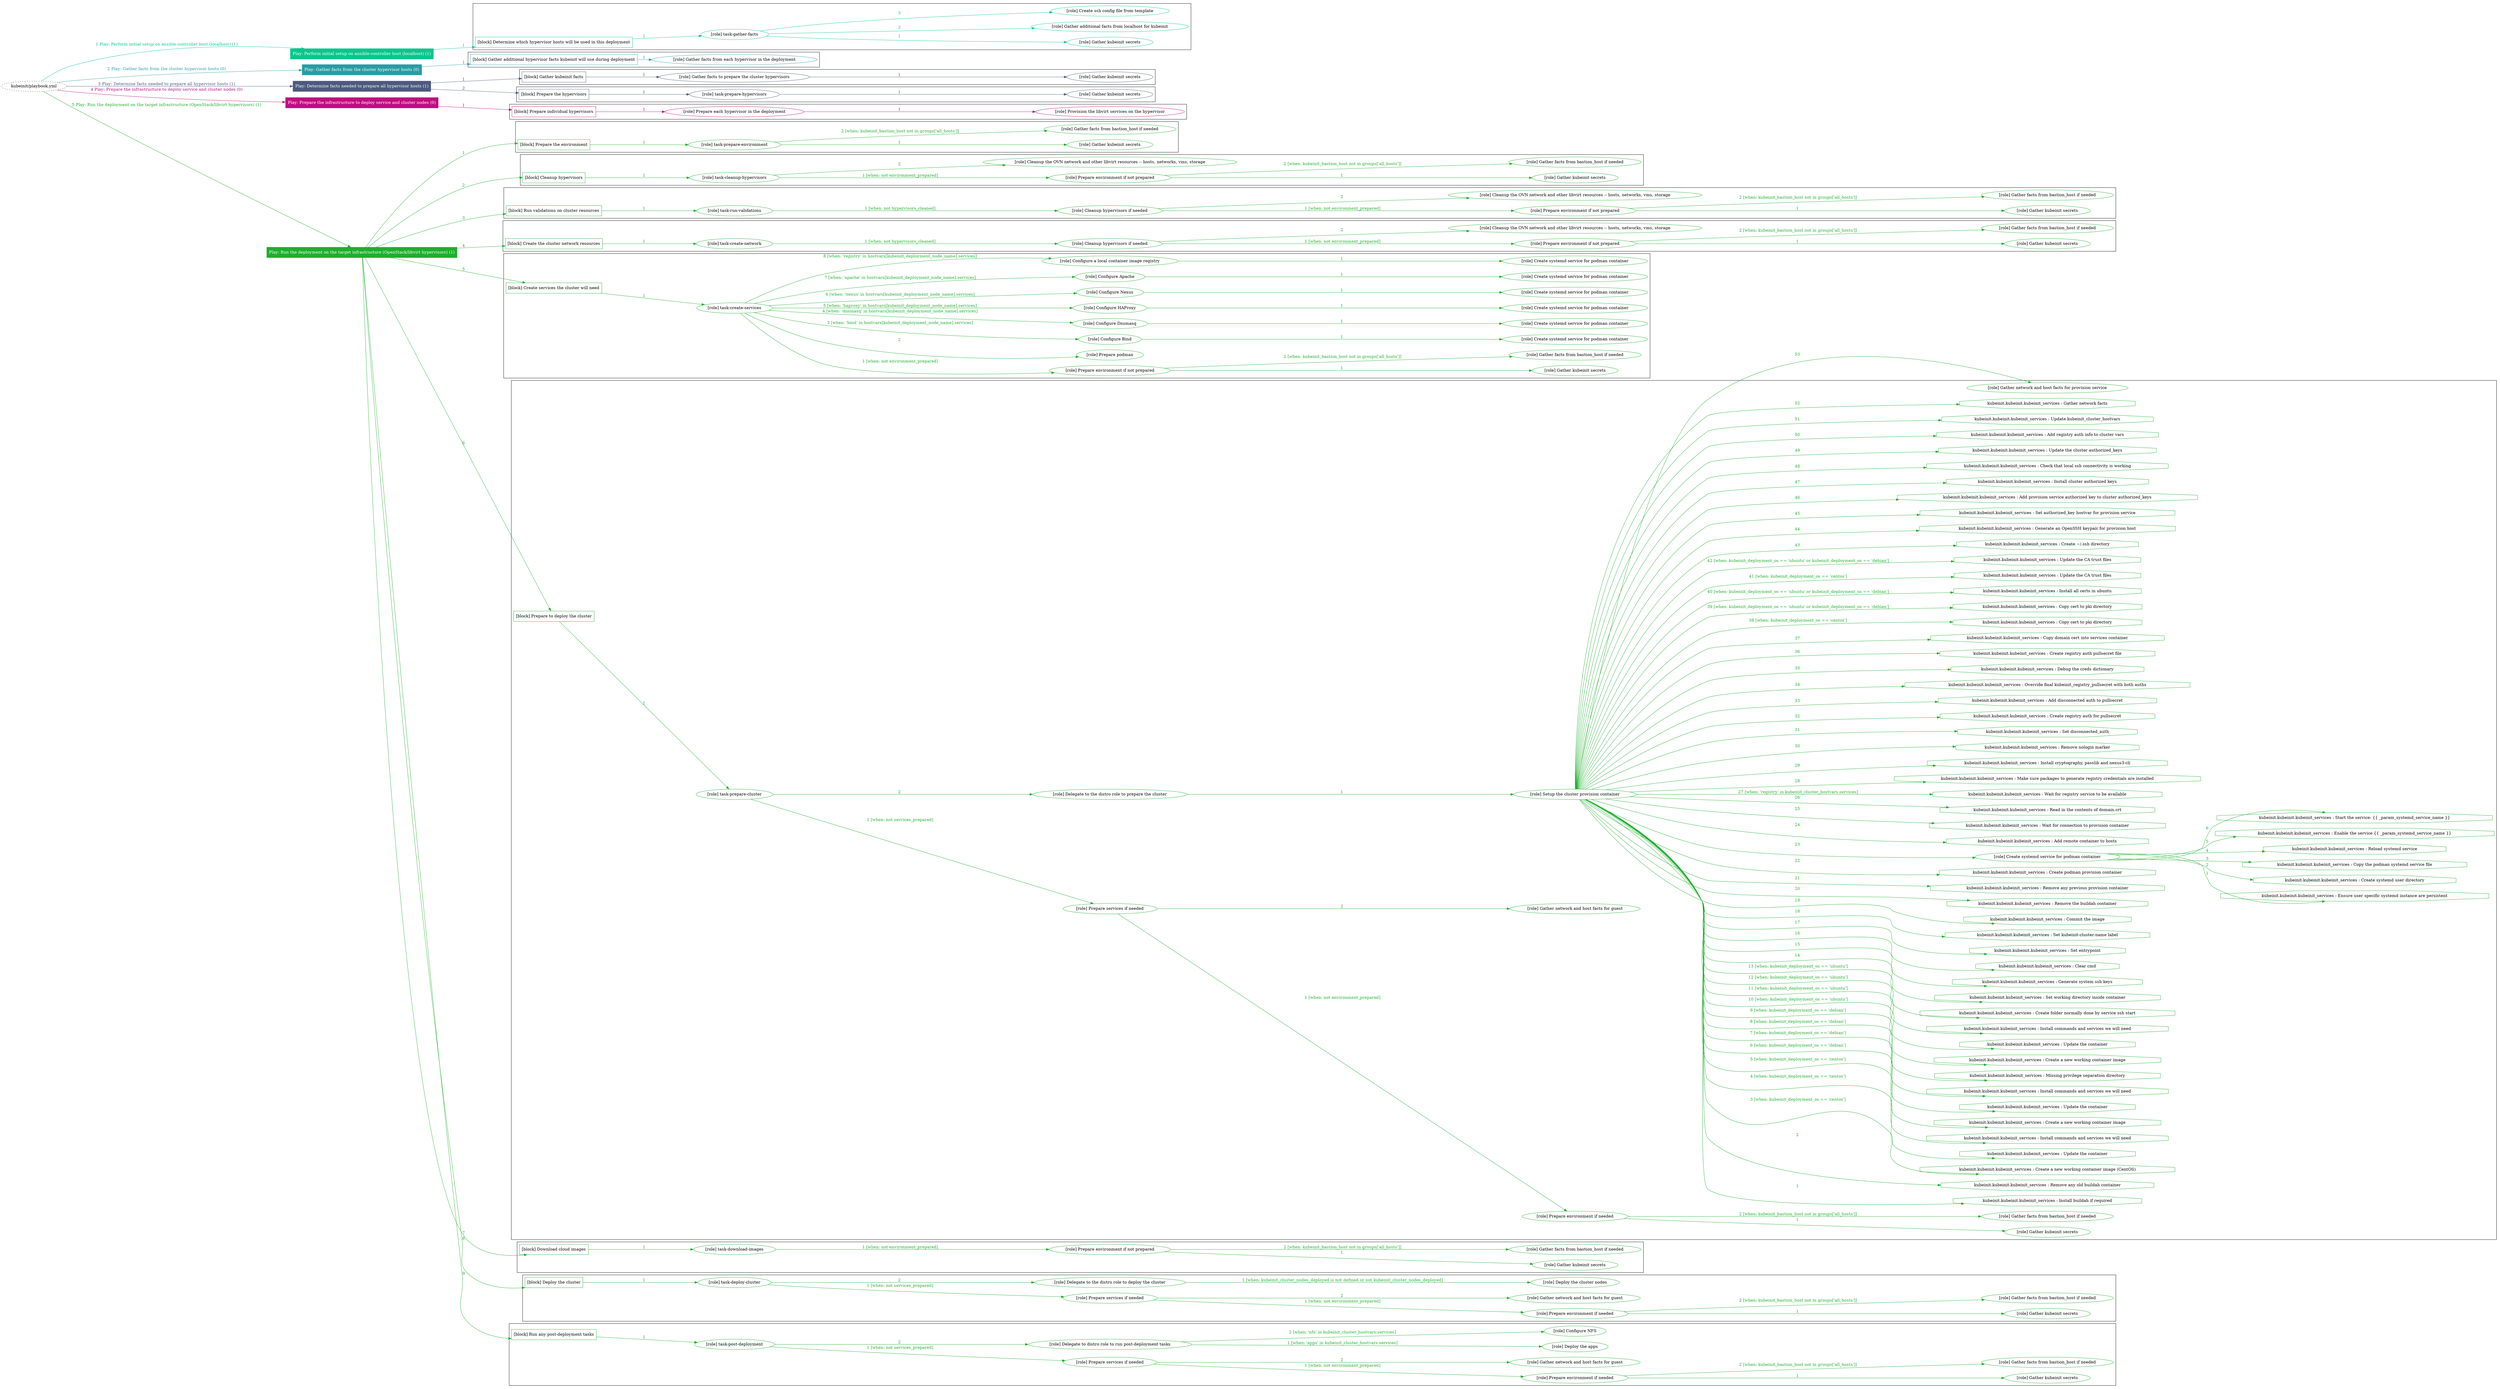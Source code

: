 digraph {
	graph [concentrate=true ordering=in rankdir=LR ratio=fill]
	edge [esep=5 sep=10]
	"kubeinit/playbook.yml" [URL="/home/runner/work/kubeinit/kubeinit/kubeinit/playbook.yml" id=playbook_9c7f0984 style=dotted]
	"kubeinit/playbook.yml" -> play_ebd4a6a2 [label="1 Play: Perform initial setup on ansible-controller host (localhost) (1)" color="#05c78c" fontcolor="#05c78c" id=edge_play_ebd4a6a2 labeltooltip="1 Play: Perform initial setup on ansible-controller host (localhost) (1)" tooltip="1 Play: Perform initial setup on ansible-controller host (localhost) (1)"]
	subgraph "Play: Perform initial setup on ansible-controller host (localhost) (1)" {
		play_ebd4a6a2 [label="Play: Perform initial setup on ansible-controller host (localhost) (1)" URL="/home/runner/work/kubeinit/kubeinit/kubeinit/playbook.yml" color="#05c78c" fontcolor="#ffffff" id=play_ebd4a6a2 shape=box style=filled tooltip=localhost]
		play_ebd4a6a2 -> block_1979c7db [label=1 color="#05c78c" fontcolor="#05c78c" id=edge_block_1979c7db labeltooltip=1 tooltip=1]
		subgraph cluster_block_1979c7db {
			block_1979c7db [label="[block] Determine which hypervisor hosts will be used in this deployment" URL="/home/runner/work/kubeinit/kubeinit/kubeinit/playbook.yml" color="#05c78c" id=block_1979c7db labeltooltip="Determine which hypervisor hosts will be used in this deployment" shape=box tooltip="Determine which hypervisor hosts will be used in this deployment"]
			block_1979c7db -> role_2826b06f [label="1 " color="#05c78c" fontcolor="#05c78c" id=edge_role_2826b06f labeltooltip="1 " tooltip="1 "]
			subgraph "task-gather-facts" {
				role_2826b06f [label="[role] task-gather-facts" URL="/home/runner/work/kubeinit/kubeinit/kubeinit/playbook.yml" color="#05c78c" id=role_2826b06f tooltip="task-gather-facts"]
				role_2826b06f -> role_c8b8299f [label="1 " color="#05c78c" fontcolor="#05c78c" id=edge_role_c8b8299f labeltooltip="1 " tooltip="1 "]
				subgraph "Gather kubeinit secrets" {
					role_c8b8299f [label="[role] Gather kubeinit secrets" URL="/home/runner/.ansible/collections/ansible_collections/kubeinit/kubeinit/roles/kubeinit_prepare/tasks/build_hypervisors_group.yml" color="#05c78c" id=role_c8b8299f tooltip="Gather kubeinit secrets"]
				}
				role_2826b06f -> role_bd285c0e [label="2 " color="#05c78c" fontcolor="#05c78c" id=edge_role_bd285c0e labeltooltip="2 " tooltip="2 "]
				subgraph "Gather additional facts from localhost for kubeinit" {
					role_bd285c0e [label="[role] Gather additional facts from localhost for kubeinit" URL="/home/runner/.ansible/collections/ansible_collections/kubeinit/kubeinit/roles/kubeinit_prepare/tasks/build_hypervisors_group.yml" color="#05c78c" id=role_bd285c0e tooltip="Gather additional facts from localhost for kubeinit"]
				}
				role_2826b06f -> role_3b1239bd [label="3 " color="#05c78c" fontcolor="#05c78c" id=edge_role_3b1239bd labeltooltip="3 " tooltip="3 "]
				subgraph "Create ssh config file from template" {
					role_3b1239bd [label="[role] Create ssh config file from template" URL="/home/runner/.ansible/collections/ansible_collections/kubeinit/kubeinit/roles/kubeinit_prepare/tasks/build_hypervisors_group.yml" color="#05c78c" id=role_3b1239bd tooltip="Create ssh config file from template"]
				}
			}
		}
	}
	"kubeinit/playbook.yml" -> play_139a2d13 [label="2 Play: Gather facts from the cluster hypervisor hosts (0)" color="#299ca3" fontcolor="#299ca3" id=edge_play_139a2d13 labeltooltip="2 Play: Gather facts from the cluster hypervisor hosts (0)" tooltip="2 Play: Gather facts from the cluster hypervisor hosts (0)"]
	subgraph "Play: Gather facts from the cluster hypervisor hosts (0)" {
		play_139a2d13 [label="Play: Gather facts from the cluster hypervisor hosts (0)" URL="/home/runner/work/kubeinit/kubeinit/kubeinit/playbook.yml" color="#299ca3" fontcolor="#ffffff" id=play_139a2d13 shape=box style=filled tooltip="Play: Gather facts from the cluster hypervisor hosts (0)"]
		play_139a2d13 -> block_eb08edaf [label=1 color="#299ca3" fontcolor="#299ca3" id=edge_block_eb08edaf labeltooltip=1 tooltip=1]
		subgraph cluster_block_eb08edaf {
			block_eb08edaf [label="[block] Gather additional hypervisor facts kubeinit will use during deployment" URL="/home/runner/work/kubeinit/kubeinit/kubeinit/playbook.yml" color="#299ca3" id=block_eb08edaf labeltooltip="Gather additional hypervisor facts kubeinit will use during deployment" shape=box tooltip="Gather additional hypervisor facts kubeinit will use during deployment"]
			block_eb08edaf -> role_d769a5d4 [label="1 " color="#299ca3" fontcolor="#299ca3" id=edge_role_d769a5d4 labeltooltip="1 " tooltip="1 "]
			subgraph "Gather facts from each hypervisor in the deployment" {
				role_d769a5d4 [label="[role] Gather facts from each hypervisor in the deployment" URL="/home/runner/work/kubeinit/kubeinit/kubeinit/playbook.yml" color="#299ca3" id=role_d769a5d4 tooltip="Gather facts from each hypervisor in the deployment"]
			}
		}
	}
	"kubeinit/playbook.yml" -> play_3883629a [label="3 Play: Determine facts needed to prepare all hypervisor hosts (1)" color="#4d5a7f" fontcolor="#4d5a7f" id=edge_play_3883629a labeltooltip="3 Play: Determine facts needed to prepare all hypervisor hosts (1)" tooltip="3 Play: Determine facts needed to prepare all hypervisor hosts (1)"]
	subgraph "Play: Determine facts needed to prepare all hypervisor hosts (1)" {
		play_3883629a [label="Play: Determine facts needed to prepare all hypervisor hosts (1)" URL="/home/runner/work/kubeinit/kubeinit/kubeinit/playbook.yml" color="#4d5a7f" fontcolor="#ffffff" id=play_3883629a shape=box style=filled tooltip=localhost]
		play_3883629a -> block_9e77cde9 [label=1 color="#4d5a7f" fontcolor="#4d5a7f" id=edge_block_9e77cde9 labeltooltip=1 tooltip=1]
		subgraph cluster_block_9e77cde9 {
			block_9e77cde9 [label="[block] Gather kubeinit facts" URL="/home/runner/work/kubeinit/kubeinit/kubeinit/playbook.yml" color="#4d5a7f" id=block_9e77cde9 labeltooltip="Gather kubeinit facts" shape=box tooltip="Gather kubeinit facts"]
			block_9e77cde9 -> role_1d2ef463 [label="1 " color="#4d5a7f" fontcolor="#4d5a7f" id=edge_role_1d2ef463 labeltooltip="1 " tooltip="1 "]
			subgraph "Gather facts to prepare the cluster hypervisors" {
				role_1d2ef463 [label="[role] Gather facts to prepare the cluster hypervisors" URL="/home/runner/work/kubeinit/kubeinit/kubeinit/playbook.yml" color="#4d5a7f" id=role_1d2ef463 tooltip="Gather facts to prepare the cluster hypervisors"]
				role_1d2ef463 -> role_49f82884 [label="1 " color="#4d5a7f" fontcolor="#4d5a7f" id=edge_role_49f82884 labeltooltip="1 " tooltip="1 "]
				subgraph "Gather kubeinit secrets" {
					role_49f82884 [label="[role] Gather kubeinit secrets" URL="/home/runner/.ansible/collections/ansible_collections/kubeinit/kubeinit/roles/kubeinit_prepare/tasks/gather_kubeinit_facts.yml" color="#4d5a7f" id=role_49f82884 tooltip="Gather kubeinit secrets"]
				}
			}
		}
		play_3883629a -> block_10a705e5 [label=2 color="#4d5a7f" fontcolor="#4d5a7f" id=edge_block_10a705e5 labeltooltip=2 tooltip=2]
		subgraph cluster_block_10a705e5 {
			block_10a705e5 [label="[block] Prepare the hypervisors" URL="/home/runner/work/kubeinit/kubeinit/kubeinit/playbook.yml" color="#4d5a7f" id=block_10a705e5 labeltooltip="Prepare the hypervisors" shape=box tooltip="Prepare the hypervisors"]
			block_10a705e5 -> role_432f8b4e [label="1 " color="#4d5a7f" fontcolor="#4d5a7f" id=edge_role_432f8b4e labeltooltip="1 " tooltip="1 "]
			subgraph "task-prepare-hypervisors" {
				role_432f8b4e [label="[role] task-prepare-hypervisors" URL="/home/runner/work/kubeinit/kubeinit/kubeinit/playbook.yml" color="#4d5a7f" id=role_432f8b4e tooltip="task-prepare-hypervisors"]
				role_432f8b4e -> role_2c649e12 [label="1 " color="#4d5a7f" fontcolor="#4d5a7f" id=edge_role_2c649e12 labeltooltip="1 " tooltip="1 "]
				subgraph "Gather kubeinit secrets" {
					role_2c649e12 [label="[role] Gather kubeinit secrets" URL="/home/runner/.ansible/collections/ansible_collections/kubeinit/kubeinit/roles/kubeinit_prepare/tasks/gather_kubeinit_facts.yml" color="#4d5a7f" id=role_2c649e12 tooltip="Gather kubeinit secrets"]
				}
			}
		}
	}
	"kubeinit/playbook.yml" -> play_3c04a053 [label="4 Play: Prepare the infrastructure to deploy service and cluster nodes (0)" color="#c10b82" fontcolor="#c10b82" id=edge_play_3c04a053 labeltooltip="4 Play: Prepare the infrastructure to deploy service and cluster nodes (0)" tooltip="4 Play: Prepare the infrastructure to deploy service and cluster nodes (0)"]
	subgraph "Play: Prepare the infrastructure to deploy service and cluster nodes (0)" {
		play_3c04a053 [label="Play: Prepare the infrastructure to deploy service and cluster nodes (0)" URL="/home/runner/work/kubeinit/kubeinit/kubeinit/playbook.yml" color="#c10b82" fontcolor="#ffffff" id=play_3c04a053 shape=box style=filled tooltip="Play: Prepare the infrastructure to deploy service and cluster nodes (0)"]
		play_3c04a053 -> block_5f983d93 [label=1 color="#c10b82" fontcolor="#c10b82" id=edge_block_5f983d93 labeltooltip=1 tooltip=1]
		subgraph cluster_block_5f983d93 {
			block_5f983d93 [label="[block] Prepare individual hypervisors" URL="/home/runner/work/kubeinit/kubeinit/kubeinit/playbook.yml" color="#c10b82" id=block_5f983d93 labeltooltip="Prepare individual hypervisors" shape=box tooltip="Prepare individual hypervisors"]
			block_5f983d93 -> role_22bff32e [label="1 " color="#c10b82" fontcolor="#c10b82" id=edge_role_22bff32e labeltooltip="1 " tooltip="1 "]
			subgraph "Prepare each hypervisor in the deployment" {
				role_22bff32e [label="[role] Prepare each hypervisor in the deployment" URL="/home/runner/work/kubeinit/kubeinit/kubeinit/playbook.yml" color="#c10b82" id=role_22bff32e tooltip="Prepare each hypervisor in the deployment"]
				role_22bff32e -> role_5cca5adf [label="1 " color="#c10b82" fontcolor="#c10b82" id=edge_role_5cca5adf labeltooltip="1 " tooltip="1 "]
				subgraph "Provision the libvirt services on the hypervisor" {
					role_5cca5adf [label="[role] Provision the libvirt services on the hypervisor" URL="/home/runner/.ansible/collections/ansible_collections/kubeinit/kubeinit/roles/kubeinit_prepare/tasks/prepare_hypervisor.yml" color="#c10b82" id=role_5cca5adf tooltip="Provision the libvirt services on the hypervisor"]
				}
			}
		}
	}
	"kubeinit/playbook.yml" -> play_4433fa92 [label="5 Play: Run the deployment on the target infrastructure (OpenStack/libvirt hypervisors) (1)" color="#1daf2c" fontcolor="#1daf2c" id=edge_play_4433fa92 labeltooltip="5 Play: Run the deployment on the target infrastructure (OpenStack/libvirt hypervisors) (1)" tooltip="5 Play: Run the deployment on the target infrastructure (OpenStack/libvirt hypervisors) (1)"]
	subgraph "Play: Run the deployment on the target infrastructure (OpenStack/libvirt hypervisors) (1)" {
		play_4433fa92 [label="Play: Run the deployment on the target infrastructure (OpenStack/libvirt hypervisors) (1)" URL="/home/runner/work/kubeinit/kubeinit/kubeinit/playbook.yml" color="#1daf2c" fontcolor="#ffffff" id=play_4433fa92 shape=box style=filled tooltip=localhost]
		play_4433fa92 -> block_0c979a5a [label=1 color="#1daf2c" fontcolor="#1daf2c" id=edge_block_0c979a5a labeltooltip=1 tooltip=1]
		subgraph cluster_block_0c979a5a {
			block_0c979a5a [label="[block] Prepare the environment" URL="/home/runner/work/kubeinit/kubeinit/kubeinit/playbook.yml" color="#1daf2c" id=block_0c979a5a labeltooltip="Prepare the environment" shape=box tooltip="Prepare the environment"]
			block_0c979a5a -> role_c53c2508 [label="1 " color="#1daf2c" fontcolor="#1daf2c" id=edge_role_c53c2508 labeltooltip="1 " tooltip="1 "]
			subgraph "task-prepare-environment" {
				role_c53c2508 [label="[role] task-prepare-environment" URL="/home/runner/work/kubeinit/kubeinit/kubeinit/playbook.yml" color="#1daf2c" id=role_c53c2508 tooltip="task-prepare-environment"]
				role_c53c2508 -> role_20f13a19 [label="1 " color="#1daf2c" fontcolor="#1daf2c" id=edge_role_20f13a19 labeltooltip="1 " tooltip="1 "]
				subgraph "Gather kubeinit secrets" {
					role_20f13a19 [label="[role] Gather kubeinit secrets" URL="/home/runner/.ansible/collections/ansible_collections/kubeinit/kubeinit/roles/kubeinit_prepare/tasks/gather_kubeinit_facts.yml" color="#1daf2c" id=role_20f13a19 tooltip="Gather kubeinit secrets"]
				}
				role_c53c2508 -> role_9bd66afd [label="2 [when: kubeinit_bastion_host not in groups['all_hosts']]" color="#1daf2c" fontcolor="#1daf2c" id=edge_role_9bd66afd labeltooltip="2 [when: kubeinit_bastion_host not in groups['all_hosts']]" tooltip="2 [when: kubeinit_bastion_host not in groups['all_hosts']]"]
				subgraph "Gather facts from bastion_host if needed" {
					role_9bd66afd [label="[role] Gather facts from bastion_host if needed" URL="/home/runner/.ansible/collections/ansible_collections/kubeinit/kubeinit/roles/kubeinit_prepare/tasks/main.yml" color="#1daf2c" id=role_9bd66afd tooltip="Gather facts from bastion_host if needed"]
				}
			}
		}
		play_4433fa92 -> block_ae195074 [label=2 color="#1daf2c" fontcolor="#1daf2c" id=edge_block_ae195074 labeltooltip=2 tooltip=2]
		subgraph cluster_block_ae195074 {
			block_ae195074 [label="[block] Cleanup hypervisors" URL="/home/runner/work/kubeinit/kubeinit/kubeinit/playbook.yml" color="#1daf2c" id=block_ae195074 labeltooltip="Cleanup hypervisors" shape=box tooltip="Cleanup hypervisors"]
			block_ae195074 -> role_7a246e93 [label="1 " color="#1daf2c" fontcolor="#1daf2c" id=edge_role_7a246e93 labeltooltip="1 " tooltip="1 "]
			subgraph "task-cleanup-hypervisors" {
				role_7a246e93 [label="[role] task-cleanup-hypervisors" URL="/home/runner/work/kubeinit/kubeinit/kubeinit/playbook.yml" color="#1daf2c" id=role_7a246e93 tooltip="task-cleanup-hypervisors"]
				role_7a246e93 -> role_3a02bb1b [label="1 [when: not environment_prepared]" color="#1daf2c" fontcolor="#1daf2c" id=edge_role_3a02bb1b labeltooltip="1 [when: not environment_prepared]" tooltip="1 [when: not environment_prepared]"]
				subgraph "Prepare environment if not prepared" {
					role_3a02bb1b [label="[role] Prepare environment if not prepared" URL="/home/runner/.ansible/collections/ansible_collections/kubeinit/kubeinit/roles/kubeinit_libvirt/tasks/cleanup_hypervisors.yml" color="#1daf2c" id=role_3a02bb1b tooltip="Prepare environment if not prepared"]
					role_3a02bb1b -> role_05f86f6f [label="1 " color="#1daf2c" fontcolor="#1daf2c" id=edge_role_05f86f6f labeltooltip="1 " tooltip="1 "]
					subgraph "Gather kubeinit secrets" {
						role_05f86f6f [label="[role] Gather kubeinit secrets" URL="/home/runner/.ansible/collections/ansible_collections/kubeinit/kubeinit/roles/kubeinit_prepare/tasks/gather_kubeinit_facts.yml" color="#1daf2c" id=role_05f86f6f tooltip="Gather kubeinit secrets"]
					}
					role_3a02bb1b -> role_a9eb7e6f [label="2 [when: kubeinit_bastion_host not in groups['all_hosts']]" color="#1daf2c" fontcolor="#1daf2c" id=edge_role_a9eb7e6f labeltooltip="2 [when: kubeinit_bastion_host not in groups['all_hosts']]" tooltip="2 [when: kubeinit_bastion_host not in groups['all_hosts']]"]
					subgraph "Gather facts from bastion_host if needed" {
						role_a9eb7e6f [label="[role] Gather facts from bastion_host if needed" URL="/home/runner/.ansible/collections/ansible_collections/kubeinit/kubeinit/roles/kubeinit_prepare/tasks/main.yml" color="#1daf2c" id=role_a9eb7e6f tooltip="Gather facts from bastion_host if needed"]
					}
				}
				role_7a246e93 -> role_3d9ed588 [label="2 " color="#1daf2c" fontcolor="#1daf2c" id=edge_role_3d9ed588 labeltooltip="2 " tooltip="2 "]
				subgraph "Cleanup the OVN network and other libvirt resources -- hosts, networks, vms, storage" {
					role_3d9ed588 [label="[role] Cleanup the OVN network and other libvirt resources -- hosts, networks, vms, storage" URL="/home/runner/.ansible/collections/ansible_collections/kubeinit/kubeinit/roles/kubeinit_libvirt/tasks/cleanup_hypervisors.yml" color="#1daf2c" id=role_3d9ed588 tooltip="Cleanup the OVN network and other libvirt resources -- hosts, networks, vms, storage"]
				}
			}
		}
		play_4433fa92 -> block_dc161e5d [label=3 color="#1daf2c" fontcolor="#1daf2c" id=edge_block_dc161e5d labeltooltip=3 tooltip=3]
		subgraph cluster_block_dc161e5d {
			block_dc161e5d [label="[block] Run validations on cluster resources" URL="/home/runner/work/kubeinit/kubeinit/kubeinit/playbook.yml" color="#1daf2c" id=block_dc161e5d labeltooltip="Run validations on cluster resources" shape=box tooltip="Run validations on cluster resources"]
			block_dc161e5d -> role_d302a3e8 [label="1 " color="#1daf2c" fontcolor="#1daf2c" id=edge_role_d302a3e8 labeltooltip="1 " tooltip="1 "]
			subgraph "task-run-validations" {
				role_d302a3e8 [label="[role] task-run-validations" URL="/home/runner/work/kubeinit/kubeinit/kubeinit/playbook.yml" color="#1daf2c" id=role_d302a3e8 tooltip="task-run-validations"]
				role_d302a3e8 -> role_4bdb105d [label="1 [when: not hypervisors_cleaned]" color="#1daf2c" fontcolor="#1daf2c" id=edge_role_4bdb105d labeltooltip="1 [when: not hypervisors_cleaned]" tooltip="1 [when: not hypervisors_cleaned]"]
				subgraph "Cleanup hypervisors if needed" {
					role_4bdb105d [label="[role] Cleanup hypervisors if needed" URL="/home/runner/.ansible/collections/ansible_collections/kubeinit/kubeinit/roles/kubeinit_validations/tasks/main.yml" color="#1daf2c" id=role_4bdb105d tooltip="Cleanup hypervisors if needed"]
					role_4bdb105d -> role_e5805540 [label="1 [when: not environment_prepared]" color="#1daf2c" fontcolor="#1daf2c" id=edge_role_e5805540 labeltooltip="1 [when: not environment_prepared]" tooltip="1 [when: not environment_prepared]"]
					subgraph "Prepare environment if not prepared" {
						role_e5805540 [label="[role] Prepare environment if not prepared" URL="/home/runner/.ansible/collections/ansible_collections/kubeinit/kubeinit/roles/kubeinit_libvirt/tasks/cleanup_hypervisors.yml" color="#1daf2c" id=role_e5805540 tooltip="Prepare environment if not prepared"]
						role_e5805540 -> role_2b09fde5 [label="1 " color="#1daf2c" fontcolor="#1daf2c" id=edge_role_2b09fde5 labeltooltip="1 " tooltip="1 "]
						subgraph "Gather kubeinit secrets" {
							role_2b09fde5 [label="[role] Gather kubeinit secrets" URL="/home/runner/.ansible/collections/ansible_collections/kubeinit/kubeinit/roles/kubeinit_prepare/tasks/gather_kubeinit_facts.yml" color="#1daf2c" id=role_2b09fde5 tooltip="Gather kubeinit secrets"]
						}
						role_e5805540 -> role_a9c256bc [label="2 [when: kubeinit_bastion_host not in groups['all_hosts']]" color="#1daf2c" fontcolor="#1daf2c" id=edge_role_a9c256bc labeltooltip="2 [when: kubeinit_bastion_host not in groups['all_hosts']]" tooltip="2 [when: kubeinit_bastion_host not in groups['all_hosts']]"]
						subgraph "Gather facts from bastion_host if needed" {
							role_a9c256bc [label="[role] Gather facts from bastion_host if needed" URL="/home/runner/.ansible/collections/ansible_collections/kubeinit/kubeinit/roles/kubeinit_prepare/tasks/main.yml" color="#1daf2c" id=role_a9c256bc tooltip="Gather facts from bastion_host if needed"]
						}
					}
					role_4bdb105d -> role_0e5a63aa [label="2 " color="#1daf2c" fontcolor="#1daf2c" id=edge_role_0e5a63aa labeltooltip="2 " tooltip="2 "]
					subgraph "Cleanup the OVN network and other libvirt resources -- hosts, networks, vms, storage" {
						role_0e5a63aa [label="[role] Cleanup the OVN network and other libvirt resources -- hosts, networks, vms, storage" URL="/home/runner/.ansible/collections/ansible_collections/kubeinit/kubeinit/roles/kubeinit_libvirt/tasks/cleanup_hypervisors.yml" color="#1daf2c" id=role_0e5a63aa tooltip="Cleanup the OVN network and other libvirt resources -- hosts, networks, vms, storage"]
					}
				}
			}
		}
		play_4433fa92 -> block_ff92b3f8 [label=4 color="#1daf2c" fontcolor="#1daf2c" id=edge_block_ff92b3f8 labeltooltip=4 tooltip=4]
		subgraph cluster_block_ff92b3f8 {
			block_ff92b3f8 [label="[block] Create the cluster network resources" URL="/home/runner/work/kubeinit/kubeinit/kubeinit/playbook.yml" color="#1daf2c" id=block_ff92b3f8 labeltooltip="Create the cluster network resources" shape=box tooltip="Create the cluster network resources"]
			block_ff92b3f8 -> role_734a8fee [label="1 " color="#1daf2c" fontcolor="#1daf2c" id=edge_role_734a8fee labeltooltip="1 " tooltip="1 "]
			subgraph "task-create-network" {
				role_734a8fee [label="[role] task-create-network" URL="/home/runner/work/kubeinit/kubeinit/kubeinit/playbook.yml" color="#1daf2c" id=role_734a8fee tooltip="task-create-network"]
				role_734a8fee -> role_0c755424 [label="1 [when: not hypervisors_cleaned]" color="#1daf2c" fontcolor="#1daf2c" id=edge_role_0c755424 labeltooltip="1 [when: not hypervisors_cleaned]" tooltip="1 [when: not hypervisors_cleaned]"]
				subgraph "Cleanup hypervisors if needed" {
					role_0c755424 [label="[role] Cleanup hypervisors if needed" URL="/home/runner/.ansible/collections/ansible_collections/kubeinit/kubeinit/roles/kubeinit_libvirt/tasks/create_network.yml" color="#1daf2c" id=role_0c755424 tooltip="Cleanup hypervisors if needed"]
					role_0c755424 -> role_b788084e [label="1 [when: not environment_prepared]" color="#1daf2c" fontcolor="#1daf2c" id=edge_role_b788084e labeltooltip="1 [when: not environment_prepared]" tooltip="1 [when: not environment_prepared]"]
					subgraph "Prepare environment if not prepared" {
						role_b788084e [label="[role] Prepare environment if not prepared" URL="/home/runner/.ansible/collections/ansible_collections/kubeinit/kubeinit/roles/kubeinit_libvirt/tasks/cleanup_hypervisors.yml" color="#1daf2c" id=role_b788084e tooltip="Prepare environment if not prepared"]
						role_b788084e -> role_6da1f889 [label="1 " color="#1daf2c" fontcolor="#1daf2c" id=edge_role_6da1f889 labeltooltip="1 " tooltip="1 "]
						subgraph "Gather kubeinit secrets" {
							role_6da1f889 [label="[role] Gather kubeinit secrets" URL="/home/runner/.ansible/collections/ansible_collections/kubeinit/kubeinit/roles/kubeinit_prepare/tasks/gather_kubeinit_facts.yml" color="#1daf2c" id=role_6da1f889 tooltip="Gather kubeinit secrets"]
						}
						role_b788084e -> role_021faa36 [label="2 [when: kubeinit_bastion_host not in groups['all_hosts']]" color="#1daf2c" fontcolor="#1daf2c" id=edge_role_021faa36 labeltooltip="2 [when: kubeinit_bastion_host not in groups['all_hosts']]" tooltip="2 [when: kubeinit_bastion_host not in groups['all_hosts']]"]
						subgraph "Gather facts from bastion_host if needed" {
							role_021faa36 [label="[role] Gather facts from bastion_host if needed" URL="/home/runner/.ansible/collections/ansible_collections/kubeinit/kubeinit/roles/kubeinit_prepare/tasks/main.yml" color="#1daf2c" id=role_021faa36 tooltip="Gather facts from bastion_host if needed"]
						}
					}
					role_0c755424 -> role_ffdc81e7 [label="2 " color="#1daf2c" fontcolor="#1daf2c" id=edge_role_ffdc81e7 labeltooltip="2 " tooltip="2 "]
					subgraph "Cleanup the OVN network and other libvirt resources -- hosts, networks, vms, storage" {
						role_ffdc81e7 [label="[role] Cleanup the OVN network and other libvirt resources -- hosts, networks, vms, storage" URL="/home/runner/.ansible/collections/ansible_collections/kubeinit/kubeinit/roles/kubeinit_libvirt/tasks/cleanup_hypervisors.yml" color="#1daf2c" id=role_ffdc81e7 tooltip="Cleanup the OVN network and other libvirt resources -- hosts, networks, vms, storage"]
					}
				}
			}
		}
		play_4433fa92 -> block_82a81a0a [label=5 color="#1daf2c" fontcolor="#1daf2c" id=edge_block_82a81a0a labeltooltip=5 tooltip=5]
		subgraph cluster_block_82a81a0a {
			block_82a81a0a [label="[block] Create services the cluster will need" URL="/home/runner/work/kubeinit/kubeinit/kubeinit/playbook.yml" color="#1daf2c" id=block_82a81a0a labeltooltip="Create services the cluster will need" shape=box tooltip="Create services the cluster will need"]
			block_82a81a0a -> role_5c109225 [label="1 " color="#1daf2c" fontcolor="#1daf2c" id=edge_role_5c109225 labeltooltip="1 " tooltip="1 "]
			subgraph "task-create-services" {
				role_5c109225 [label="[role] task-create-services" URL="/home/runner/work/kubeinit/kubeinit/kubeinit/playbook.yml" color="#1daf2c" id=role_5c109225 tooltip="task-create-services"]
				role_5c109225 -> role_09bfb4ea [label="1 [when: not environment_prepared]" color="#1daf2c" fontcolor="#1daf2c" id=edge_role_09bfb4ea labeltooltip="1 [when: not environment_prepared]" tooltip="1 [when: not environment_prepared]"]
				subgraph "Prepare environment if not prepared" {
					role_09bfb4ea [label="[role] Prepare environment if not prepared" URL="/home/runner/.ansible/collections/ansible_collections/kubeinit/kubeinit/roles/kubeinit_services/tasks/main.yml" color="#1daf2c" id=role_09bfb4ea tooltip="Prepare environment if not prepared"]
					role_09bfb4ea -> role_e71ed805 [label="1 " color="#1daf2c" fontcolor="#1daf2c" id=edge_role_e71ed805 labeltooltip="1 " tooltip="1 "]
					subgraph "Gather kubeinit secrets" {
						role_e71ed805 [label="[role] Gather kubeinit secrets" URL="/home/runner/.ansible/collections/ansible_collections/kubeinit/kubeinit/roles/kubeinit_prepare/tasks/gather_kubeinit_facts.yml" color="#1daf2c" id=role_e71ed805 tooltip="Gather kubeinit secrets"]
					}
					role_09bfb4ea -> role_b5f26073 [label="2 [when: kubeinit_bastion_host not in groups['all_hosts']]" color="#1daf2c" fontcolor="#1daf2c" id=edge_role_b5f26073 labeltooltip="2 [when: kubeinit_bastion_host not in groups['all_hosts']]" tooltip="2 [when: kubeinit_bastion_host not in groups['all_hosts']]"]
					subgraph "Gather facts from bastion_host if needed" {
						role_b5f26073 [label="[role] Gather facts from bastion_host if needed" URL="/home/runner/.ansible/collections/ansible_collections/kubeinit/kubeinit/roles/kubeinit_prepare/tasks/main.yml" color="#1daf2c" id=role_b5f26073 tooltip="Gather facts from bastion_host if needed"]
					}
				}
				role_5c109225 -> role_3ae74c80 [label="2 " color="#1daf2c" fontcolor="#1daf2c" id=edge_role_3ae74c80 labeltooltip="2 " tooltip="2 "]
				subgraph "Prepare podman" {
					role_3ae74c80 [label="[role] Prepare podman" URL="/home/runner/.ansible/collections/ansible_collections/kubeinit/kubeinit/roles/kubeinit_services/tasks/00_create_service_pod.yml" color="#1daf2c" id=role_3ae74c80 tooltip="Prepare podman"]
				}
				role_5c109225 -> role_5eaf1194 [label="3 [when: 'bind' in hostvars[kubeinit_deployment_node_name].services]" color="#1daf2c" fontcolor="#1daf2c" id=edge_role_5eaf1194 labeltooltip="3 [when: 'bind' in hostvars[kubeinit_deployment_node_name].services]" tooltip="3 [when: 'bind' in hostvars[kubeinit_deployment_node_name].services]"]
				subgraph "Configure Bind" {
					role_5eaf1194 [label="[role] Configure Bind" URL="/home/runner/.ansible/collections/ansible_collections/kubeinit/kubeinit/roles/kubeinit_services/tasks/start_services_containers.yml" color="#1daf2c" id=role_5eaf1194 tooltip="Configure Bind"]
					role_5eaf1194 -> role_27df11ac [label="1 " color="#1daf2c" fontcolor="#1daf2c" id=edge_role_27df11ac labeltooltip="1 " tooltip="1 "]
					subgraph "Create systemd service for podman container" {
						role_27df11ac [label="[role] Create systemd service for podman container" URL="/home/runner/.ansible/collections/ansible_collections/kubeinit/kubeinit/roles/kubeinit_bind/tasks/main.yml" color="#1daf2c" id=role_27df11ac tooltip="Create systemd service for podman container"]
					}
				}
				role_5c109225 -> role_430373b3 [label="4 [when: 'dnsmasq' in hostvars[kubeinit_deployment_node_name].services]" color="#1daf2c" fontcolor="#1daf2c" id=edge_role_430373b3 labeltooltip="4 [when: 'dnsmasq' in hostvars[kubeinit_deployment_node_name].services]" tooltip="4 [when: 'dnsmasq' in hostvars[kubeinit_deployment_node_name].services]"]
				subgraph "Configure Dnsmasq" {
					role_430373b3 [label="[role] Configure Dnsmasq" URL="/home/runner/.ansible/collections/ansible_collections/kubeinit/kubeinit/roles/kubeinit_services/tasks/start_services_containers.yml" color="#1daf2c" id=role_430373b3 tooltip="Configure Dnsmasq"]
					role_430373b3 -> role_c8f24f66 [label="1 " color="#1daf2c" fontcolor="#1daf2c" id=edge_role_c8f24f66 labeltooltip="1 " tooltip="1 "]
					subgraph "Create systemd service for podman container" {
						role_c8f24f66 [label="[role] Create systemd service for podman container" URL="/home/runner/.ansible/collections/ansible_collections/kubeinit/kubeinit/roles/kubeinit_dnsmasq/tasks/main.yml" color="#1daf2c" id=role_c8f24f66 tooltip="Create systemd service for podman container"]
					}
				}
				role_5c109225 -> role_d00b8a2e [label="5 [when: 'haproxy' in hostvars[kubeinit_deployment_node_name].services]" color="#1daf2c" fontcolor="#1daf2c" id=edge_role_d00b8a2e labeltooltip="5 [when: 'haproxy' in hostvars[kubeinit_deployment_node_name].services]" tooltip="5 [when: 'haproxy' in hostvars[kubeinit_deployment_node_name].services]"]
				subgraph "Configure HAProxy" {
					role_d00b8a2e [label="[role] Configure HAProxy" URL="/home/runner/.ansible/collections/ansible_collections/kubeinit/kubeinit/roles/kubeinit_services/tasks/start_services_containers.yml" color="#1daf2c" id=role_d00b8a2e tooltip="Configure HAProxy"]
					role_d00b8a2e -> role_ed4f309c [label="1 " color="#1daf2c" fontcolor="#1daf2c" id=edge_role_ed4f309c labeltooltip="1 " tooltip="1 "]
					subgraph "Create systemd service for podman container" {
						role_ed4f309c [label="[role] Create systemd service for podman container" URL="/home/runner/.ansible/collections/ansible_collections/kubeinit/kubeinit/roles/kubeinit_haproxy/tasks/main.yml" color="#1daf2c" id=role_ed4f309c tooltip="Create systemd service for podman container"]
					}
				}
				role_5c109225 -> role_e31e5dc1 [label="6 [when: 'nexus' in hostvars[kubeinit_deployment_node_name].services]" color="#1daf2c" fontcolor="#1daf2c" id=edge_role_e31e5dc1 labeltooltip="6 [when: 'nexus' in hostvars[kubeinit_deployment_node_name].services]" tooltip="6 [when: 'nexus' in hostvars[kubeinit_deployment_node_name].services]"]
				subgraph "Configure Nexus" {
					role_e31e5dc1 [label="[role] Configure Nexus" URL="/home/runner/.ansible/collections/ansible_collections/kubeinit/kubeinit/roles/kubeinit_services/tasks/start_services_containers.yml" color="#1daf2c" id=role_e31e5dc1 tooltip="Configure Nexus"]
					role_e31e5dc1 -> role_4410089a [label="1 " color="#1daf2c" fontcolor="#1daf2c" id=edge_role_4410089a labeltooltip="1 " tooltip="1 "]
					subgraph "Create systemd service for podman container" {
						role_4410089a [label="[role] Create systemd service for podman container" URL="/home/runner/.ansible/collections/ansible_collections/kubeinit/kubeinit/roles/kubeinit_nexus/tasks/main.yml" color="#1daf2c" id=role_4410089a tooltip="Create systemd service for podman container"]
					}
				}
				role_5c109225 -> role_8270896f [label="7 [when: 'apache' in hostvars[kubeinit_deployment_node_name].services]" color="#1daf2c" fontcolor="#1daf2c" id=edge_role_8270896f labeltooltip="7 [when: 'apache' in hostvars[kubeinit_deployment_node_name].services]" tooltip="7 [when: 'apache' in hostvars[kubeinit_deployment_node_name].services]"]
				subgraph "Configure Apache" {
					role_8270896f [label="[role] Configure Apache" URL="/home/runner/.ansible/collections/ansible_collections/kubeinit/kubeinit/roles/kubeinit_services/tasks/start_services_containers.yml" color="#1daf2c" id=role_8270896f tooltip="Configure Apache"]
					role_8270896f -> role_8d1421f7 [label="1 " color="#1daf2c" fontcolor="#1daf2c" id=edge_role_8d1421f7 labeltooltip="1 " tooltip="1 "]
					subgraph "Create systemd service for podman container" {
						role_8d1421f7 [label="[role] Create systemd service for podman container" URL="/home/runner/.ansible/collections/ansible_collections/kubeinit/kubeinit/roles/kubeinit_apache/tasks/main.yml" color="#1daf2c" id=role_8d1421f7 tooltip="Create systemd service for podman container"]
					}
				}
				role_5c109225 -> role_b846d93e [label="8 [when: 'registry' in hostvars[kubeinit_deployment_node_name].services]" color="#1daf2c" fontcolor="#1daf2c" id=edge_role_b846d93e labeltooltip="8 [when: 'registry' in hostvars[kubeinit_deployment_node_name].services]" tooltip="8 [when: 'registry' in hostvars[kubeinit_deployment_node_name].services]"]
				subgraph "Configure a local container image registry" {
					role_b846d93e [label="[role] Configure a local container image registry" URL="/home/runner/.ansible/collections/ansible_collections/kubeinit/kubeinit/roles/kubeinit_services/tasks/start_services_containers.yml" color="#1daf2c" id=role_b846d93e tooltip="Configure a local container image registry"]
					role_b846d93e -> role_04943ae3 [label="1 " color="#1daf2c" fontcolor="#1daf2c" id=edge_role_04943ae3 labeltooltip="1 " tooltip="1 "]
					subgraph "Create systemd service for podman container" {
						role_04943ae3 [label="[role] Create systemd service for podman container" URL="/home/runner/.ansible/collections/ansible_collections/kubeinit/kubeinit/roles/kubeinit_registry/tasks/main.yml" color="#1daf2c" id=role_04943ae3 tooltip="Create systemd service for podman container"]
					}
				}
			}
		}
		play_4433fa92 -> block_f5202a55 [label=6 color="#1daf2c" fontcolor="#1daf2c" id=edge_block_f5202a55 labeltooltip=6 tooltip=6]
		subgraph cluster_block_f5202a55 {
			block_f5202a55 [label="[block] Prepare to deploy the cluster" URL="/home/runner/work/kubeinit/kubeinit/kubeinit/playbook.yml" color="#1daf2c" id=block_f5202a55 labeltooltip="Prepare to deploy the cluster" shape=box tooltip="Prepare to deploy the cluster"]
			block_f5202a55 -> role_e3ea8b58 [label="1 " color="#1daf2c" fontcolor="#1daf2c" id=edge_role_e3ea8b58 labeltooltip="1 " tooltip="1 "]
			subgraph "task-prepare-cluster" {
				role_e3ea8b58 [label="[role] task-prepare-cluster" URL="/home/runner/work/kubeinit/kubeinit/kubeinit/playbook.yml" color="#1daf2c" id=role_e3ea8b58 tooltip="task-prepare-cluster"]
				role_e3ea8b58 -> role_d6c45ad1 [label="1 [when: not services_prepared]" color="#1daf2c" fontcolor="#1daf2c" id=edge_role_d6c45ad1 labeltooltip="1 [when: not services_prepared]" tooltip="1 [when: not services_prepared]"]
				subgraph "Prepare services if needed" {
					role_d6c45ad1 [label="[role] Prepare services if needed" URL="/home/runner/.ansible/collections/ansible_collections/kubeinit/kubeinit/roles/kubeinit_prepare/tasks/prepare_cluster.yml" color="#1daf2c" id=role_d6c45ad1 tooltip="Prepare services if needed"]
					role_d6c45ad1 -> role_07e6f921 [label="1 [when: not environment_prepared]" color="#1daf2c" fontcolor="#1daf2c" id=edge_role_07e6f921 labeltooltip="1 [when: not environment_prepared]" tooltip="1 [when: not environment_prepared]"]
					subgraph "Prepare environment if needed" {
						role_07e6f921 [label="[role] Prepare environment if needed" URL="/home/runner/.ansible/collections/ansible_collections/kubeinit/kubeinit/roles/kubeinit_services/tasks/prepare_services.yml" color="#1daf2c" id=role_07e6f921 tooltip="Prepare environment if needed"]
						role_07e6f921 -> role_b2cd7c3c [label="1 " color="#1daf2c" fontcolor="#1daf2c" id=edge_role_b2cd7c3c labeltooltip="1 " tooltip="1 "]
						subgraph "Gather kubeinit secrets" {
							role_b2cd7c3c [label="[role] Gather kubeinit secrets" URL="/home/runner/.ansible/collections/ansible_collections/kubeinit/kubeinit/roles/kubeinit_prepare/tasks/gather_kubeinit_facts.yml" color="#1daf2c" id=role_b2cd7c3c tooltip="Gather kubeinit secrets"]
						}
						role_07e6f921 -> role_fa75c738 [label="2 [when: kubeinit_bastion_host not in groups['all_hosts']]" color="#1daf2c" fontcolor="#1daf2c" id=edge_role_fa75c738 labeltooltip="2 [when: kubeinit_bastion_host not in groups['all_hosts']]" tooltip="2 [when: kubeinit_bastion_host not in groups['all_hosts']]"]
						subgraph "Gather facts from bastion_host if needed" {
							role_fa75c738 [label="[role] Gather facts from bastion_host if needed" URL="/home/runner/.ansible/collections/ansible_collections/kubeinit/kubeinit/roles/kubeinit_prepare/tasks/main.yml" color="#1daf2c" id=role_fa75c738 tooltip="Gather facts from bastion_host if needed"]
						}
					}
					role_d6c45ad1 -> role_b63c2bf9 [label="2 " color="#1daf2c" fontcolor="#1daf2c" id=edge_role_b63c2bf9 labeltooltip="2 " tooltip="2 "]
					subgraph "Gather network and host facts for guest" {
						role_b63c2bf9 [label="[role] Gather network and host facts for guest" URL="/home/runner/.ansible/collections/ansible_collections/kubeinit/kubeinit/roles/kubeinit_services/tasks/prepare_services.yml" color="#1daf2c" id=role_b63c2bf9 tooltip="Gather network and host facts for guest"]
					}
				}
				role_e3ea8b58 -> role_f71b4210 [label="2 " color="#1daf2c" fontcolor="#1daf2c" id=edge_role_f71b4210 labeltooltip="2 " tooltip="2 "]
				subgraph "Delegate to the distro role to prepare the cluster" {
					role_f71b4210 [label="[role] Delegate to the distro role to prepare the cluster" URL="/home/runner/.ansible/collections/ansible_collections/kubeinit/kubeinit/roles/kubeinit_prepare/tasks/prepare_cluster.yml" color="#1daf2c" id=role_f71b4210 tooltip="Delegate to the distro role to prepare the cluster"]
					role_f71b4210 -> role_2689938a [label="1 " color="#1daf2c" fontcolor="#1daf2c" id=edge_role_2689938a labeltooltip="1 " tooltip="1 "]
					subgraph "Setup the cluster provision container" {
						role_2689938a [label="[role] Setup the cluster provision container" URL="/home/runner/.ansible/collections/ansible_collections/kubeinit/kubeinit/roles/kubeinit_cdk/tasks/prepare_cluster.yml" color="#1daf2c" id=role_2689938a tooltip="Setup the cluster provision container"]
						task_2e305120 [label="kubeinit.kubeinit.kubeinit_services : Install buildah if required" URL="/home/runner/.ansible/collections/ansible_collections/kubeinit/kubeinit/roles/kubeinit_services/tasks/create_provision_container.yml" color="#1daf2c" id=task_2e305120 shape=octagon tooltip="kubeinit.kubeinit.kubeinit_services : Install buildah if required"]
						role_2689938a -> task_2e305120 [label="1 " color="#1daf2c" fontcolor="#1daf2c" id=edge_task_2e305120 labeltooltip="1 " tooltip="1 "]
						task_3bd187fb [label="kubeinit.kubeinit.kubeinit_services : Remove any old buildah container" URL="/home/runner/.ansible/collections/ansible_collections/kubeinit/kubeinit/roles/kubeinit_services/tasks/create_provision_container.yml" color="#1daf2c" id=task_3bd187fb shape=octagon tooltip="kubeinit.kubeinit.kubeinit_services : Remove any old buildah container"]
						role_2689938a -> task_3bd187fb [label="2 " color="#1daf2c" fontcolor="#1daf2c" id=edge_task_3bd187fb labeltooltip="2 " tooltip="2 "]
						task_37169fcb [label="kubeinit.kubeinit.kubeinit_services : Create a new working container image (CentOS)" URL="/home/runner/.ansible/collections/ansible_collections/kubeinit/kubeinit/roles/kubeinit_services/tasks/create_provision_container.yml" color="#1daf2c" id=task_37169fcb shape=octagon tooltip="kubeinit.kubeinit.kubeinit_services : Create a new working container image (CentOS)"]
						role_2689938a -> task_37169fcb [label="3 [when: kubeinit_deployment_os == 'centos']" color="#1daf2c" fontcolor="#1daf2c" id=edge_task_37169fcb labeltooltip="3 [when: kubeinit_deployment_os == 'centos']" tooltip="3 [when: kubeinit_deployment_os == 'centos']"]
						task_0146846a [label="kubeinit.kubeinit.kubeinit_services : Update the container" URL="/home/runner/.ansible/collections/ansible_collections/kubeinit/kubeinit/roles/kubeinit_services/tasks/create_provision_container.yml" color="#1daf2c" id=task_0146846a shape=octagon tooltip="kubeinit.kubeinit.kubeinit_services : Update the container"]
						role_2689938a -> task_0146846a [label="4 [when: kubeinit_deployment_os == 'centos']" color="#1daf2c" fontcolor="#1daf2c" id=edge_task_0146846a labeltooltip="4 [when: kubeinit_deployment_os == 'centos']" tooltip="4 [when: kubeinit_deployment_os == 'centos']"]
						task_9cd7ce69 [label="kubeinit.kubeinit.kubeinit_services : Install commands and services we will need" URL="/home/runner/.ansible/collections/ansible_collections/kubeinit/kubeinit/roles/kubeinit_services/tasks/create_provision_container.yml" color="#1daf2c" id=task_9cd7ce69 shape=octagon tooltip="kubeinit.kubeinit.kubeinit_services : Install commands and services we will need"]
						role_2689938a -> task_9cd7ce69 [label="5 [when: kubeinit_deployment_os == 'centos']" color="#1daf2c" fontcolor="#1daf2c" id=edge_task_9cd7ce69 labeltooltip="5 [when: kubeinit_deployment_os == 'centos']" tooltip="5 [when: kubeinit_deployment_os == 'centos']"]
						task_deebb2b5 [label="kubeinit.kubeinit.kubeinit_services : Create a new working container image" URL="/home/runner/.ansible/collections/ansible_collections/kubeinit/kubeinit/roles/kubeinit_services/tasks/create_provision_container.yml" color="#1daf2c" id=task_deebb2b5 shape=octagon tooltip="kubeinit.kubeinit.kubeinit_services : Create a new working container image"]
						role_2689938a -> task_deebb2b5 [label="6 [when: kubeinit_deployment_os == 'debian']" color="#1daf2c" fontcolor="#1daf2c" id=edge_task_deebb2b5 labeltooltip="6 [when: kubeinit_deployment_os == 'debian']" tooltip="6 [when: kubeinit_deployment_os == 'debian']"]
						task_653592cf [label="kubeinit.kubeinit.kubeinit_services : Update the container" URL="/home/runner/.ansible/collections/ansible_collections/kubeinit/kubeinit/roles/kubeinit_services/tasks/create_provision_container.yml" color="#1daf2c" id=task_653592cf shape=octagon tooltip="kubeinit.kubeinit.kubeinit_services : Update the container"]
						role_2689938a -> task_653592cf [label="7 [when: kubeinit_deployment_os == 'debian']" color="#1daf2c" fontcolor="#1daf2c" id=edge_task_653592cf labeltooltip="7 [when: kubeinit_deployment_os == 'debian']" tooltip="7 [when: kubeinit_deployment_os == 'debian']"]
						task_c68fe3b7 [label="kubeinit.kubeinit.kubeinit_services : Install commands and services we will need" URL="/home/runner/.ansible/collections/ansible_collections/kubeinit/kubeinit/roles/kubeinit_services/tasks/create_provision_container.yml" color="#1daf2c" id=task_c68fe3b7 shape=octagon tooltip="kubeinit.kubeinit.kubeinit_services : Install commands and services we will need"]
						role_2689938a -> task_c68fe3b7 [label="8 [when: kubeinit_deployment_os == 'debian']" color="#1daf2c" fontcolor="#1daf2c" id=edge_task_c68fe3b7 labeltooltip="8 [when: kubeinit_deployment_os == 'debian']" tooltip="8 [when: kubeinit_deployment_os == 'debian']"]
						task_a9dff0bc [label="kubeinit.kubeinit.kubeinit_services : Missing privilege separation directory" URL="/home/runner/.ansible/collections/ansible_collections/kubeinit/kubeinit/roles/kubeinit_services/tasks/create_provision_container.yml" color="#1daf2c" id=task_a9dff0bc shape=octagon tooltip="kubeinit.kubeinit.kubeinit_services : Missing privilege separation directory"]
						role_2689938a -> task_a9dff0bc [label="9 [when: kubeinit_deployment_os == 'debian']" color="#1daf2c" fontcolor="#1daf2c" id=edge_task_a9dff0bc labeltooltip="9 [when: kubeinit_deployment_os == 'debian']" tooltip="9 [when: kubeinit_deployment_os == 'debian']"]
						task_963af9cb [label="kubeinit.kubeinit.kubeinit_services : Create a new working container image" URL="/home/runner/.ansible/collections/ansible_collections/kubeinit/kubeinit/roles/kubeinit_services/tasks/create_provision_container.yml" color="#1daf2c" id=task_963af9cb shape=octagon tooltip="kubeinit.kubeinit.kubeinit_services : Create a new working container image"]
						role_2689938a -> task_963af9cb [label="10 [when: kubeinit_deployment_os == 'ubuntu']" color="#1daf2c" fontcolor="#1daf2c" id=edge_task_963af9cb labeltooltip="10 [when: kubeinit_deployment_os == 'ubuntu']" tooltip="10 [when: kubeinit_deployment_os == 'ubuntu']"]
						task_574973b4 [label="kubeinit.kubeinit.kubeinit_services : Update the container" URL="/home/runner/.ansible/collections/ansible_collections/kubeinit/kubeinit/roles/kubeinit_services/tasks/create_provision_container.yml" color="#1daf2c" id=task_574973b4 shape=octagon tooltip="kubeinit.kubeinit.kubeinit_services : Update the container"]
						role_2689938a -> task_574973b4 [label="11 [when: kubeinit_deployment_os == 'ubuntu']" color="#1daf2c" fontcolor="#1daf2c" id=edge_task_574973b4 labeltooltip="11 [when: kubeinit_deployment_os == 'ubuntu']" tooltip="11 [when: kubeinit_deployment_os == 'ubuntu']"]
						task_db6e6262 [label="kubeinit.kubeinit.kubeinit_services : Install commands and services we will need" URL="/home/runner/.ansible/collections/ansible_collections/kubeinit/kubeinit/roles/kubeinit_services/tasks/create_provision_container.yml" color="#1daf2c" id=task_db6e6262 shape=octagon tooltip="kubeinit.kubeinit.kubeinit_services : Install commands and services we will need"]
						role_2689938a -> task_db6e6262 [label="12 [when: kubeinit_deployment_os == 'ubuntu']" color="#1daf2c" fontcolor="#1daf2c" id=edge_task_db6e6262 labeltooltip="12 [when: kubeinit_deployment_os == 'ubuntu']" tooltip="12 [when: kubeinit_deployment_os == 'ubuntu']"]
						task_42ff6da8 [label="kubeinit.kubeinit.kubeinit_services : Create folder normally done by service ssh start" URL="/home/runner/.ansible/collections/ansible_collections/kubeinit/kubeinit/roles/kubeinit_services/tasks/create_provision_container.yml" color="#1daf2c" id=task_42ff6da8 shape=octagon tooltip="kubeinit.kubeinit.kubeinit_services : Create folder normally done by service ssh start"]
						role_2689938a -> task_42ff6da8 [label="13 [when: kubeinit_deployment_os == 'ubuntu']" color="#1daf2c" fontcolor="#1daf2c" id=edge_task_42ff6da8 labeltooltip="13 [when: kubeinit_deployment_os == 'ubuntu']" tooltip="13 [when: kubeinit_deployment_os == 'ubuntu']"]
						task_36fe3c55 [label="kubeinit.kubeinit.kubeinit_services : Set working directory inside container" URL="/home/runner/.ansible/collections/ansible_collections/kubeinit/kubeinit/roles/kubeinit_services/tasks/create_provision_container.yml" color="#1daf2c" id=task_36fe3c55 shape=octagon tooltip="kubeinit.kubeinit.kubeinit_services : Set working directory inside container"]
						role_2689938a -> task_36fe3c55 [label="14 " color="#1daf2c" fontcolor="#1daf2c" id=edge_task_36fe3c55 labeltooltip="14 " tooltip="14 "]
						task_88b1696a [label="kubeinit.kubeinit.kubeinit_services : Generate system ssh keys" URL="/home/runner/.ansible/collections/ansible_collections/kubeinit/kubeinit/roles/kubeinit_services/tasks/create_provision_container.yml" color="#1daf2c" id=task_88b1696a shape=octagon tooltip="kubeinit.kubeinit.kubeinit_services : Generate system ssh keys"]
						role_2689938a -> task_88b1696a [label="15 " color="#1daf2c" fontcolor="#1daf2c" id=edge_task_88b1696a labeltooltip="15 " tooltip="15 "]
						task_f1bf07d8 [label="kubeinit.kubeinit.kubeinit_services : Clear cmd" URL="/home/runner/.ansible/collections/ansible_collections/kubeinit/kubeinit/roles/kubeinit_services/tasks/create_provision_container.yml" color="#1daf2c" id=task_f1bf07d8 shape=octagon tooltip="kubeinit.kubeinit.kubeinit_services : Clear cmd"]
						role_2689938a -> task_f1bf07d8 [label="16 " color="#1daf2c" fontcolor="#1daf2c" id=edge_task_f1bf07d8 labeltooltip="16 " tooltip="16 "]
						task_e387b2f1 [label="kubeinit.kubeinit.kubeinit_services : Set entrypoint" URL="/home/runner/.ansible/collections/ansible_collections/kubeinit/kubeinit/roles/kubeinit_services/tasks/create_provision_container.yml" color="#1daf2c" id=task_e387b2f1 shape=octagon tooltip="kubeinit.kubeinit.kubeinit_services : Set entrypoint"]
						role_2689938a -> task_e387b2f1 [label="17 " color="#1daf2c" fontcolor="#1daf2c" id=edge_task_e387b2f1 labeltooltip="17 " tooltip="17 "]
						task_5cc11112 [label="kubeinit.kubeinit.kubeinit_services : Set kubeinit-cluster-name label" URL="/home/runner/.ansible/collections/ansible_collections/kubeinit/kubeinit/roles/kubeinit_services/tasks/create_provision_container.yml" color="#1daf2c" id=task_5cc11112 shape=octagon tooltip="kubeinit.kubeinit.kubeinit_services : Set kubeinit-cluster-name label"]
						role_2689938a -> task_5cc11112 [label="18 " color="#1daf2c" fontcolor="#1daf2c" id=edge_task_5cc11112 labeltooltip="18 " tooltip="18 "]
						task_d1397a20 [label="kubeinit.kubeinit.kubeinit_services : Commit the image" URL="/home/runner/.ansible/collections/ansible_collections/kubeinit/kubeinit/roles/kubeinit_services/tasks/create_provision_container.yml" color="#1daf2c" id=task_d1397a20 shape=octagon tooltip="kubeinit.kubeinit.kubeinit_services : Commit the image"]
						role_2689938a -> task_d1397a20 [label="19 " color="#1daf2c" fontcolor="#1daf2c" id=edge_task_d1397a20 labeltooltip="19 " tooltip="19 "]
						task_c249bd90 [label="kubeinit.kubeinit.kubeinit_services : Remove the buildah container" URL="/home/runner/.ansible/collections/ansible_collections/kubeinit/kubeinit/roles/kubeinit_services/tasks/create_provision_container.yml" color="#1daf2c" id=task_c249bd90 shape=octagon tooltip="kubeinit.kubeinit.kubeinit_services : Remove the buildah container"]
						role_2689938a -> task_c249bd90 [label="20 " color="#1daf2c" fontcolor="#1daf2c" id=edge_task_c249bd90 labeltooltip="20 " tooltip="20 "]
						task_07c19a4f [label="kubeinit.kubeinit.kubeinit_services : Remove any previous provision container" URL="/home/runner/.ansible/collections/ansible_collections/kubeinit/kubeinit/roles/kubeinit_services/tasks/create_provision_container.yml" color="#1daf2c" id=task_07c19a4f shape=octagon tooltip="kubeinit.kubeinit.kubeinit_services : Remove any previous provision container"]
						role_2689938a -> task_07c19a4f [label="21 " color="#1daf2c" fontcolor="#1daf2c" id=edge_task_07c19a4f labeltooltip="21 " tooltip="21 "]
						task_ec47275c [label="kubeinit.kubeinit.kubeinit_services : Create podman provision container" URL="/home/runner/.ansible/collections/ansible_collections/kubeinit/kubeinit/roles/kubeinit_services/tasks/create_provision_container.yml" color="#1daf2c" id=task_ec47275c shape=octagon tooltip="kubeinit.kubeinit.kubeinit_services : Create podman provision container"]
						role_2689938a -> task_ec47275c [label="22 " color="#1daf2c" fontcolor="#1daf2c" id=edge_task_ec47275c labeltooltip="22 " tooltip="22 "]
						role_2689938a -> role_e47303f9 [label="23 " color="#1daf2c" fontcolor="#1daf2c" id=edge_role_e47303f9 labeltooltip="23 " tooltip="23 "]
						subgraph "Create systemd service for podman container" {
							role_e47303f9 [label="[role] Create systemd service for podman container" URL="/home/runner/.ansible/collections/ansible_collections/kubeinit/kubeinit/roles/kubeinit_services/tasks/create_provision_container.yml" color="#1daf2c" id=role_e47303f9 tooltip="Create systemd service for podman container"]
							task_bb692853 [label="kubeinit.kubeinit.kubeinit_services : Ensure user specific systemd instance are persistent" URL="/home/runner/.ansible/collections/ansible_collections/kubeinit/kubeinit/roles/kubeinit_services/tasks/create_managed_service.yml" color="#1daf2c" id=task_bb692853 shape=octagon tooltip="kubeinit.kubeinit.kubeinit_services : Ensure user specific systemd instance are persistent"]
							role_e47303f9 -> task_bb692853 [label="1 " color="#1daf2c" fontcolor="#1daf2c" id=edge_task_bb692853 labeltooltip="1 " tooltip="1 "]
							task_4e877ff2 [label="kubeinit.kubeinit.kubeinit_services : Create systemd user directory" URL="/home/runner/.ansible/collections/ansible_collections/kubeinit/kubeinit/roles/kubeinit_services/tasks/create_managed_service.yml" color="#1daf2c" id=task_4e877ff2 shape=octagon tooltip="kubeinit.kubeinit.kubeinit_services : Create systemd user directory"]
							role_e47303f9 -> task_4e877ff2 [label="2 " color="#1daf2c" fontcolor="#1daf2c" id=edge_task_4e877ff2 labeltooltip="2 " tooltip="2 "]
							task_75305e85 [label="kubeinit.kubeinit.kubeinit_services : Copy the podman systemd service file" URL="/home/runner/.ansible/collections/ansible_collections/kubeinit/kubeinit/roles/kubeinit_services/tasks/create_managed_service.yml" color="#1daf2c" id=task_75305e85 shape=octagon tooltip="kubeinit.kubeinit.kubeinit_services : Copy the podman systemd service file"]
							role_e47303f9 -> task_75305e85 [label="3 " color="#1daf2c" fontcolor="#1daf2c" id=edge_task_75305e85 labeltooltip="3 " tooltip="3 "]
							task_eaf8c896 [label="kubeinit.kubeinit.kubeinit_services : Reload systemd service" URL="/home/runner/.ansible/collections/ansible_collections/kubeinit/kubeinit/roles/kubeinit_services/tasks/create_managed_service.yml" color="#1daf2c" id=task_eaf8c896 shape=octagon tooltip="kubeinit.kubeinit.kubeinit_services : Reload systemd service"]
							role_e47303f9 -> task_eaf8c896 [label="4 " color="#1daf2c" fontcolor="#1daf2c" id=edge_task_eaf8c896 labeltooltip="4 " tooltip="4 "]
							task_8c697aa6 [label="kubeinit.kubeinit.kubeinit_services : Enable the service {{ _param_systemd_service_name }}" URL="/home/runner/.ansible/collections/ansible_collections/kubeinit/kubeinit/roles/kubeinit_services/tasks/create_managed_service.yml" color="#1daf2c" id=task_8c697aa6 shape=octagon tooltip="kubeinit.kubeinit.kubeinit_services : Enable the service {{ _param_systemd_service_name }}"]
							role_e47303f9 -> task_8c697aa6 [label="5 " color="#1daf2c" fontcolor="#1daf2c" id=edge_task_8c697aa6 labeltooltip="5 " tooltip="5 "]
							task_0d99440e [label="kubeinit.kubeinit.kubeinit_services : Start the service: {{ _param_systemd_service_name }}" URL="/home/runner/.ansible/collections/ansible_collections/kubeinit/kubeinit/roles/kubeinit_services/tasks/create_managed_service.yml" color="#1daf2c" id=task_0d99440e shape=octagon tooltip="kubeinit.kubeinit.kubeinit_services : Start the service: {{ _param_systemd_service_name }}"]
							role_e47303f9 -> task_0d99440e [label="6 " color="#1daf2c" fontcolor="#1daf2c" id=edge_task_0d99440e labeltooltip="6 " tooltip="6 "]
						}
						task_3a69b70e [label="kubeinit.kubeinit.kubeinit_services : Add remote container to hosts" URL="/home/runner/.ansible/collections/ansible_collections/kubeinit/kubeinit/roles/kubeinit_services/tasks/create_provision_container.yml" color="#1daf2c" id=task_3a69b70e shape=octagon tooltip="kubeinit.kubeinit.kubeinit_services : Add remote container to hosts"]
						role_2689938a -> task_3a69b70e [label="24 " color="#1daf2c" fontcolor="#1daf2c" id=edge_task_3a69b70e labeltooltip="24 " tooltip="24 "]
						task_69b248a3 [label="kubeinit.kubeinit.kubeinit_services : Wait for connection to provision container" URL="/home/runner/.ansible/collections/ansible_collections/kubeinit/kubeinit/roles/kubeinit_services/tasks/create_provision_container.yml" color="#1daf2c" id=task_69b248a3 shape=octagon tooltip="kubeinit.kubeinit.kubeinit_services : Wait for connection to provision container"]
						role_2689938a -> task_69b248a3 [label="25 " color="#1daf2c" fontcolor="#1daf2c" id=edge_task_69b248a3 labeltooltip="25 " tooltip="25 "]
						task_e261b5a8 [label="kubeinit.kubeinit.kubeinit_services : Read in the contents of domain.crt" URL="/home/runner/.ansible/collections/ansible_collections/kubeinit/kubeinit/roles/kubeinit_services/tasks/create_provision_container.yml" color="#1daf2c" id=task_e261b5a8 shape=octagon tooltip="kubeinit.kubeinit.kubeinit_services : Read in the contents of domain.crt"]
						role_2689938a -> task_e261b5a8 [label="26 " color="#1daf2c" fontcolor="#1daf2c" id=edge_task_e261b5a8 labeltooltip="26 " tooltip="26 "]
						task_827397ce [label="kubeinit.kubeinit.kubeinit_services : Wait for registry service to be available" URL="/home/runner/.ansible/collections/ansible_collections/kubeinit/kubeinit/roles/kubeinit_services/tasks/create_provision_container.yml" color="#1daf2c" id=task_827397ce shape=octagon tooltip="kubeinit.kubeinit.kubeinit_services : Wait for registry service to be available"]
						role_2689938a -> task_827397ce [label="27 [when: 'registry' in kubeinit_cluster_hostvars.services]" color="#1daf2c" fontcolor="#1daf2c" id=edge_task_827397ce labeltooltip="27 [when: 'registry' in kubeinit_cluster_hostvars.services]" tooltip="27 [when: 'registry' in kubeinit_cluster_hostvars.services]"]
						task_6b23c27e [label="kubeinit.kubeinit.kubeinit_services : Make sure packages to generate registry credentials are installed" URL="/home/runner/.ansible/collections/ansible_collections/kubeinit/kubeinit/roles/kubeinit_services/tasks/create_provision_container.yml" color="#1daf2c" id=task_6b23c27e shape=octagon tooltip="kubeinit.kubeinit.kubeinit_services : Make sure packages to generate registry credentials are installed"]
						role_2689938a -> task_6b23c27e [label="28 " color="#1daf2c" fontcolor="#1daf2c" id=edge_task_6b23c27e labeltooltip="28 " tooltip="28 "]
						task_26dccfd9 [label="kubeinit.kubeinit.kubeinit_services : Install cryptography, passlib and nexus3-cli" URL="/home/runner/.ansible/collections/ansible_collections/kubeinit/kubeinit/roles/kubeinit_services/tasks/create_provision_container.yml" color="#1daf2c" id=task_26dccfd9 shape=octagon tooltip="kubeinit.kubeinit.kubeinit_services : Install cryptography, passlib and nexus3-cli"]
						role_2689938a -> task_26dccfd9 [label="29 " color="#1daf2c" fontcolor="#1daf2c" id=edge_task_26dccfd9 labeltooltip="29 " tooltip="29 "]
						task_18ce8e79 [label="kubeinit.kubeinit.kubeinit_services : Remove nologin marker" URL="/home/runner/.ansible/collections/ansible_collections/kubeinit/kubeinit/roles/kubeinit_services/tasks/create_provision_container.yml" color="#1daf2c" id=task_18ce8e79 shape=octagon tooltip="kubeinit.kubeinit.kubeinit_services : Remove nologin marker"]
						role_2689938a -> task_18ce8e79 [label="30 " color="#1daf2c" fontcolor="#1daf2c" id=edge_task_18ce8e79 labeltooltip="30 " tooltip="30 "]
						task_66232ba2 [label="kubeinit.kubeinit.kubeinit_services : Set disconnected_auth" URL="/home/runner/.ansible/collections/ansible_collections/kubeinit/kubeinit/roles/kubeinit_services/tasks/create_provision_container.yml" color="#1daf2c" id=task_66232ba2 shape=octagon tooltip="kubeinit.kubeinit.kubeinit_services : Set disconnected_auth"]
						role_2689938a -> task_66232ba2 [label="31 " color="#1daf2c" fontcolor="#1daf2c" id=edge_task_66232ba2 labeltooltip="31 " tooltip="31 "]
						task_1933d686 [label="kubeinit.kubeinit.kubeinit_services : Create registry auth for pullsecret" URL="/home/runner/.ansible/collections/ansible_collections/kubeinit/kubeinit/roles/kubeinit_services/tasks/create_provision_container.yml" color="#1daf2c" id=task_1933d686 shape=octagon tooltip="kubeinit.kubeinit.kubeinit_services : Create registry auth for pullsecret"]
						role_2689938a -> task_1933d686 [label="32 " color="#1daf2c" fontcolor="#1daf2c" id=edge_task_1933d686 labeltooltip="32 " tooltip="32 "]
						task_e822d280 [label="kubeinit.kubeinit.kubeinit_services : Add disconnected auth to pullsecret" URL="/home/runner/.ansible/collections/ansible_collections/kubeinit/kubeinit/roles/kubeinit_services/tasks/create_provision_container.yml" color="#1daf2c" id=task_e822d280 shape=octagon tooltip="kubeinit.kubeinit.kubeinit_services : Add disconnected auth to pullsecret"]
						role_2689938a -> task_e822d280 [label="33 " color="#1daf2c" fontcolor="#1daf2c" id=edge_task_e822d280 labeltooltip="33 " tooltip="33 "]
						task_e5dba7da [label="kubeinit.kubeinit.kubeinit_services : Override final kubeinit_registry_pullsecret with both auths" URL="/home/runner/.ansible/collections/ansible_collections/kubeinit/kubeinit/roles/kubeinit_services/tasks/create_provision_container.yml" color="#1daf2c" id=task_e5dba7da shape=octagon tooltip="kubeinit.kubeinit.kubeinit_services : Override final kubeinit_registry_pullsecret with both auths"]
						role_2689938a -> task_e5dba7da [label="34 " color="#1daf2c" fontcolor="#1daf2c" id=edge_task_e5dba7da labeltooltip="34 " tooltip="34 "]
						task_61f07544 [label="kubeinit.kubeinit.kubeinit_services : Debug the creds dictionary" URL="/home/runner/.ansible/collections/ansible_collections/kubeinit/kubeinit/roles/kubeinit_services/tasks/create_provision_container.yml" color="#1daf2c" id=task_61f07544 shape=octagon tooltip="kubeinit.kubeinit.kubeinit_services : Debug the creds dictionary"]
						role_2689938a -> task_61f07544 [label="35 " color="#1daf2c" fontcolor="#1daf2c" id=edge_task_61f07544 labeltooltip="35 " tooltip="35 "]
						task_4a5edbde [label="kubeinit.kubeinit.kubeinit_services : Create registry auth pullsecret file" URL="/home/runner/.ansible/collections/ansible_collections/kubeinit/kubeinit/roles/kubeinit_services/tasks/create_provision_container.yml" color="#1daf2c" id=task_4a5edbde shape=octagon tooltip="kubeinit.kubeinit.kubeinit_services : Create registry auth pullsecret file"]
						role_2689938a -> task_4a5edbde [label="36 " color="#1daf2c" fontcolor="#1daf2c" id=edge_task_4a5edbde labeltooltip="36 " tooltip="36 "]
						task_b78e0a36 [label="kubeinit.kubeinit.kubeinit_services : Copy domain cert into services container" URL="/home/runner/.ansible/collections/ansible_collections/kubeinit/kubeinit/roles/kubeinit_services/tasks/create_provision_container.yml" color="#1daf2c" id=task_b78e0a36 shape=octagon tooltip="kubeinit.kubeinit.kubeinit_services : Copy domain cert into services container"]
						role_2689938a -> task_b78e0a36 [label="37 " color="#1daf2c" fontcolor="#1daf2c" id=edge_task_b78e0a36 labeltooltip="37 " tooltip="37 "]
						task_7b44aa91 [label="kubeinit.kubeinit.kubeinit_services : Copy cert to pki directory" URL="/home/runner/.ansible/collections/ansible_collections/kubeinit/kubeinit/roles/kubeinit_services/tasks/create_provision_container.yml" color="#1daf2c" id=task_7b44aa91 shape=octagon tooltip="kubeinit.kubeinit.kubeinit_services : Copy cert to pki directory"]
						role_2689938a -> task_7b44aa91 [label="38 [when: kubeinit_deployment_os == 'centos']" color="#1daf2c" fontcolor="#1daf2c" id=edge_task_7b44aa91 labeltooltip="38 [when: kubeinit_deployment_os == 'centos']" tooltip="38 [when: kubeinit_deployment_os == 'centos']"]
						task_2951ae73 [label="kubeinit.kubeinit.kubeinit_services : Copy cert to pki directory" URL="/home/runner/.ansible/collections/ansible_collections/kubeinit/kubeinit/roles/kubeinit_services/tasks/create_provision_container.yml" color="#1daf2c" id=task_2951ae73 shape=octagon tooltip="kubeinit.kubeinit.kubeinit_services : Copy cert to pki directory"]
						role_2689938a -> task_2951ae73 [label="39 [when: kubeinit_deployment_os == 'ubuntu' or kubeinit_deployment_os == 'debian']" color="#1daf2c" fontcolor="#1daf2c" id=edge_task_2951ae73 labeltooltip="39 [when: kubeinit_deployment_os == 'ubuntu' or kubeinit_deployment_os == 'debian']" tooltip="39 [when: kubeinit_deployment_os == 'ubuntu' or kubeinit_deployment_os == 'debian']"]
						task_5b39723d [label="kubeinit.kubeinit.kubeinit_services : Install all certs in ubuntu" URL="/home/runner/.ansible/collections/ansible_collections/kubeinit/kubeinit/roles/kubeinit_services/tasks/create_provision_container.yml" color="#1daf2c" id=task_5b39723d shape=octagon tooltip="kubeinit.kubeinit.kubeinit_services : Install all certs in ubuntu"]
						role_2689938a -> task_5b39723d [label="40 [when: kubeinit_deployment_os == 'ubuntu' or kubeinit_deployment_os == 'debian']" color="#1daf2c" fontcolor="#1daf2c" id=edge_task_5b39723d labeltooltip="40 [when: kubeinit_deployment_os == 'ubuntu' or kubeinit_deployment_os == 'debian']" tooltip="40 [when: kubeinit_deployment_os == 'ubuntu' or kubeinit_deployment_os == 'debian']"]
						task_8bf8b537 [label="kubeinit.kubeinit.kubeinit_services : Update the CA trust files" URL="/home/runner/.ansible/collections/ansible_collections/kubeinit/kubeinit/roles/kubeinit_services/tasks/create_provision_container.yml" color="#1daf2c" id=task_8bf8b537 shape=octagon tooltip="kubeinit.kubeinit.kubeinit_services : Update the CA trust files"]
						role_2689938a -> task_8bf8b537 [label="41 [when: kubeinit_deployment_os == 'centos']" color="#1daf2c" fontcolor="#1daf2c" id=edge_task_8bf8b537 labeltooltip="41 [when: kubeinit_deployment_os == 'centos']" tooltip="41 [when: kubeinit_deployment_os == 'centos']"]
						task_8bb99ac4 [label="kubeinit.kubeinit.kubeinit_services : Update the CA trust files" URL="/home/runner/.ansible/collections/ansible_collections/kubeinit/kubeinit/roles/kubeinit_services/tasks/create_provision_container.yml" color="#1daf2c" id=task_8bb99ac4 shape=octagon tooltip="kubeinit.kubeinit.kubeinit_services : Update the CA trust files"]
						role_2689938a -> task_8bb99ac4 [label="42 [when: kubeinit_deployment_os == 'ubuntu' or kubeinit_deployment_os == 'debian']" color="#1daf2c" fontcolor="#1daf2c" id=edge_task_8bb99ac4 labeltooltip="42 [when: kubeinit_deployment_os == 'ubuntu' or kubeinit_deployment_os == 'debian']" tooltip="42 [when: kubeinit_deployment_os == 'ubuntu' or kubeinit_deployment_os == 'debian']"]
						task_ad78e0e3 [label="kubeinit.kubeinit.kubeinit_services : Create ~/.ssh directory" URL="/home/runner/.ansible/collections/ansible_collections/kubeinit/kubeinit/roles/kubeinit_services/tasks/create_provision_container.yml" color="#1daf2c" id=task_ad78e0e3 shape=octagon tooltip="kubeinit.kubeinit.kubeinit_services : Create ~/.ssh directory"]
						role_2689938a -> task_ad78e0e3 [label="43 " color="#1daf2c" fontcolor="#1daf2c" id=edge_task_ad78e0e3 labeltooltip="43 " tooltip="43 "]
						task_ddc8ad43 [label="kubeinit.kubeinit.kubeinit_services : Generate an OpenSSH keypair for provision host" URL="/home/runner/.ansible/collections/ansible_collections/kubeinit/kubeinit/roles/kubeinit_services/tasks/create_provision_container.yml" color="#1daf2c" id=task_ddc8ad43 shape=octagon tooltip="kubeinit.kubeinit.kubeinit_services : Generate an OpenSSH keypair for provision host"]
						role_2689938a -> task_ddc8ad43 [label="44 " color="#1daf2c" fontcolor="#1daf2c" id=edge_task_ddc8ad43 labeltooltip="44 " tooltip="44 "]
						task_73dddd7c [label="kubeinit.kubeinit.kubeinit_services : Set authorized_key hostvar for provision service" URL="/home/runner/.ansible/collections/ansible_collections/kubeinit/kubeinit/roles/kubeinit_services/tasks/create_provision_container.yml" color="#1daf2c" id=task_73dddd7c shape=octagon tooltip="kubeinit.kubeinit.kubeinit_services : Set authorized_key hostvar for provision service"]
						role_2689938a -> task_73dddd7c [label="45 " color="#1daf2c" fontcolor="#1daf2c" id=edge_task_73dddd7c labeltooltip="45 " tooltip="45 "]
						task_f91518f3 [label="kubeinit.kubeinit.kubeinit_services : Add provision service authorized key to cluster authorized_keys" URL="/home/runner/.ansible/collections/ansible_collections/kubeinit/kubeinit/roles/kubeinit_services/tasks/create_provision_container.yml" color="#1daf2c" id=task_f91518f3 shape=octagon tooltip="kubeinit.kubeinit.kubeinit_services : Add provision service authorized key to cluster authorized_keys"]
						role_2689938a -> task_f91518f3 [label="46 " color="#1daf2c" fontcolor="#1daf2c" id=edge_task_f91518f3 labeltooltip="46 " tooltip="46 "]
						task_6cdce44a [label="kubeinit.kubeinit.kubeinit_services : Install cluster authorized keys" URL="/home/runner/.ansible/collections/ansible_collections/kubeinit/kubeinit/roles/kubeinit_services/tasks/create_provision_container.yml" color="#1daf2c" id=task_6cdce44a shape=octagon tooltip="kubeinit.kubeinit.kubeinit_services : Install cluster authorized keys"]
						role_2689938a -> task_6cdce44a [label="47 " color="#1daf2c" fontcolor="#1daf2c" id=edge_task_6cdce44a labeltooltip="47 " tooltip="47 "]
						task_525b53dc [label="kubeinit.kubeinit.kubeinit_services : Check that local ssh connectivity is working" URL="/home/runner/.ansible/collections/ansible_collections/kubeinit/kubeinit/roles/kubeinit_services/tasks/create_provision_container.yml" color="#1daf2c" id=task_525b53dc shape=octagon tooltip="kubeinit.kubeinit.kubeinit_services : Check that local ssh connectivity is working"]
						role_2689938a -> task_525b53dc [label="48 " color="#1daf2c" fontcolor="#1daf2c" id=edge_task_525b53dc labeltooltip="48 " tooltip="48 "]
						task_6f7ec384 [label="kubeinit.kubeinit.kubeinit_services : Update the cluster authorized_keys" URL="/home/runner/.ansible/collections/ansible_collections/kubeinit/kubeinit/roles/kubeinit_services/tasks/create_provision_container.yml" color="#1daf2c" id=task_6f7ec384 shape=octagon tooltip="kubeinit.kubeinit.kubeinit_services : Update the cluster authorized_keys"]
						role_2689938a -> task_6f7ec384 [label="49 " color="#1daf2c" fontcolor="#1daf2c" id=edge_task_6f7ec384 labeltooltip="49 " tooltip="49 "]
						task_dee81260 [label="kubeinit.kubeinit.kubeinit_services : Add registry auth info to cluster vars" URL="/home/runner/.ansible/collections/ansible_collections/kubeinit/kubeinit/roles/kubeinit_services/tasks/create_provision_container.yml" color="#1daf2c" id=task_dee81260 shape=octagon tooltip="kubeinit.kubeinit.kubeinit_services : Add registry auth info to cluster vars"]
						role_2689938a -> task_dee81260 [label="50 " color="#1daf2c" fontcolor="#1daf2c" id=edge_task_dee81260 labeltooltip="50 " tooltip="50 "]
						task_d6139816 [label="kubeinit.kubeinit.kubeinit_services : Update kubeinit_cluster_hostvars" URL="/home/runner/.ansible/collections/ansible_collections/kubeinit/kubeinit/roles/kubeinit_services/tasks/create_provision_container.yml" color="#1daf2c" id=task_d6139816 shape=octagon tooltip="kubeinit.kubeinit.kubeinit_services : Update kubeinit_cluster_hostvars"]
						role_2689938a -> task_d6139816 [label="51 " color="#1daf2c" fontcolor="#1daf2c" id=edge_task_d6139816 labeltooltip="51 " tooltip="51 "]
						task_7a5fe6bc [label="kubeinit.kubeinit.kubeinit_services : Gather network facts" URL="/home/runner/.ansible/collections/ansible_collections/kubeinit/kubeinit/roles/kubeinit_services/tasks/create_provision_container.yml" color="#1daf2c" id=task_7a5fe6bc shape=octagon tooltip="kubeinit.kubeinit.kubeinit_services : Gather network facts"]
						role_2689938a -> task_7a5fe6bc [label="52 " color="#1daf2c" fontcolor="#1daf2c" id=edge_task_7a5fe6bc labeltooltip="52 " tooltip="52 "]
						role_2689938a -> role_fdd8ae76 [label="53 " color="#1daf2c" fontcolor="#1daf2c" id=edge_role_fdd8ae76 labeltooltip="53 " tooltip="53 "]
						subgraph "Gather network and host facts for provision service" {
							role_fdd8ae76 [label="[role] Gather network and host facts for provision service" URL="/home/runner/.ansible/collections/ansible_collections/kubeinit/kubeinit/roles/kubeinit_services/tasks/create_provision_container.yml" color="#1daf2c" id=role_fdd8ae76 tooltip="Gather network and host facts for provision service"]
						}
					}
				}
			}
		}
		play_4433fa92 -> block_ec55fe5a [label=7 color="#1daf2c" fontcolor="#1daf2c" id=edge_block_ec55fe5a labeltooltip=7 tooltip=7]
		subgraph cluster_block_ec55fe5a {
			block_ec55fe5a [label="[block] Download cloud images" URL="/home/runner/work/kubeinit/kubeinit/kubeinit/playbook.yml" color="#1daf2c" id=block_ec55fe5a labeltooltip="Download cloud images" shape=box tooltip="Download cloud images"]
			block_ec55fe5a -> role_6704510c [label="1 " color="#1daf2c" fontcolor="#1daf2c" id=edge_role_6704510c labeltooltip="1 " tooltip="1 "]
			subgraph "task-download-images" {
				role_6704510c [label="[role] task-download-images" URL="/home/runner/work/kubeinit/kubeinit/kubeinit/playbook.yml" color="#1daf2c" id=role_6704510c tooltip="task-download-images"]
				role_6704510c -> role_23362681 [label="1 [when: not environment_prepared]" color="#1daf2c" fontcolor="#1daf2c" id=edge_role_23362681 labeltooltip="1 [when: not environment_prepared]" tooltip="1 [when: not environment_prepared]"]
				subgraph "Prepare environment if not prepared" {
					role_23362681 [label="[role] Prepare environment if not prepared" URL="/home/runner/.ansible/collections/ansible_collections/kubeinit/kubeinit/roles/kubeinit_libvirt/tasks/download_cloud_images.yml" color="#1daf2c" id=role_23362681 tooltip="Prepare environment if not prepared"]
					role_23362681 -> role_6023493e [label="1 " color="#1daf2c" fontcolor="#1daf2c" id=edge_role_6023493e labeltooltip="1 " tooltip="1 "]
					subgraph "Gather kubeinit secrets" {
						role_6023493e [label="[role] Gather kubeinit secrets" URL="/home/runner/.ansible/collections/ansible_collections/kubeinit/kubeinit/roles/kubeinit_prepare/tasks/gather_kubeinit_facts.yml" color="#1daf2c" id=role_6023493e tooltip="Gather kubeinit secrets"]
					}
					role_23362681 -> role_54874f45 [label="2 [when: kubeinit_bastion_host not in groups['all_hosts']]" color="#1daf2c" fontcolor="#1daf2c" id=edge_role_54874f45 labeltooltip="2 [when: kubeinit_bastion_host not in groups['all_hosts']]" tooltip="2 [when: kubeinit_bastion_host not in groups['all_hosts']]"]
					subgraph "Gather facts from bastion_host if needed" {
						role_54874f45 [label="[role] Gather facts from bastion_host if needed" URL="/home/runner/.ansible/collections/ansible_collections/kubeinit/kubeinit/roles/kubeinit_prepare/tasks/main.yml" color="#1daf2c" id=role_54874f45 tooltip="Gather facts from bastion_host if needed"]
					}
				}
			}
		}
		play_4433fa92 -> block_a658a16e [label=8 color="#1daf2c" fontcolor="#1daf2c" id=edge_block_a658a16e labeltooltip=8 tooltip=8]
		subgraph cluster_block_a658a16e {
			block_a658a16e [label="[block] Deploy the cluster" URL="/home/runner/work/kubeinit/kubeinit/kubeinit/playbook.yml" color="#1daf2c" id=block_a658a16e labeltooltip="Deploy the cluster" shape=box tooltip="Deploy the cluster"]
			block_a658a16e -> role_f1cabce6 [label="1 " color="#1daf2c" fontcolor="#1daf2c" id=edge_role_f1cabce6 labeltooltip="1 " tooltip="1 "]
			subgraph "task-deploy-cluster" {
				role_f1cabce6 [label="[role] task-deploy-cluster" URL="/home/runner/work/kubeinit/kubeinit/kubeinit/playbook.yml" color="#1daf2c" id=role_f1cabce6 tooltip="task-deploy-cluster"]
				role_f1cabce6 -> role_f1d82e18 [label="1 [when: not services_prepared]" color="#1daf2c" fontcolor="#1daf2c" id=edge_role_f1d82e18 labeltooltip="1 [when: not services_prepared]" tooltip="1 [when: not services_prepared]"]
				subgraph "Prepare services if needed" {
					role_f1d82e18 [label="[role] Prepare services if needed" URL="/home/runner/.ansible/collections/ansible_collections/kubeinit/kubeinit/roles/kubeinit_prepare/tasks/deploy_cluster.yml" color="#1daf2c" id=role_f1d82e18 tooltip="Prepare services if needed"]
					role_f1d82e18 -> role_bea9447f [label="1 [when: not environment_prepared]" color="#1daf2c" fontcolor="#1daf2c" id=edge_role_bea9447f labeltooltip="1 [when: not environment_prepared]" tooltip="1 [when: not environment_prepared]"]
					subgraph "Prepare environment if needed" {
						role_bea9447f [label="[role] Prepare environment if needed" URL="/home/runner/.ansible/collections/ansible_collections/kubeinit/kubeinit/roles/kubeinit_services/tasks/prepare_services.yml" color="#1daf2c" id=role_bea9447f tooltip="Prepare environment if needed"]
						role_bea9447f -> role_7d3e8028 [label="1 " color="#1daf2c" fontcolor="#1daf2c" id=edge_role_7d3e8028 labeltooltip="1 " tooltip="1 "]
						subgraph "Gather kubeinit secrets" {
							role_7d3e8028 [label="[role] Gather kubeinit secrets" URL="/home/runner/.ansible/collections/ansible_collections/kubeinit/kubeinit/roles/kubeinit_prepare/tasks/gather_kubeinit_facts.yml" color="#1daf2c" id=role_7d3e8028 tooltip="Gather kubeinit secrets"]
						}
						role_bea9447f -> role_fd02c271 [label="2 [when: kubeinit_bastion_host not in groups['all_hosts']]" color="#1daf2c" fontcolor="#1daf2c" id=edge_role_fd02c271 labeltooltip="2 [when: kubeinit_bastion_host not in groups['all_hosts']]" tooltip="2 [when: kubeinit_bastion_host not in groups['all_hosts']]"]
						subgraph "Gather facts from bastion_host if needed" {
							role_fd02c271 [label="[role] Gather facts from bastion_host if needed" URL="/home/runner/.ansible/collections/ansible_collections/kubeinit/kubeinit/roles/kubeinit_prepare/tasks/main.yml" color="#1daf2c" id=role_fd02c271 tooltip="Gather facts from bastion_host if needed"]
						}
					}
					role_f1d82e18 -> role_cd1852f1 [label="2 " color="#1daf2c" fontcolor="#1daf2c" id=edge_role_cd1852f1 labeltooltip="2 " tooltip="2 "]
					subgraph "Gather network and host facts for guest" {
						role_cd1852f1 [label="[role] Gather network and host facts for guest" URL="/home/runner/.ansible/collections/ansible_collections/kubeinit/kubeinit/roles/kubeinit_services/tasks/prepare_services.yml" color="#1daf2c" id=role_cd1852f1 tooltip="Gather network and host facts for guest"]
					}
				}
				role_f1cabce6 -> role_cf81892b [label="2 " color="#1daf2c" fontcolor="#1daf2c" id=edge_role_cf81892b labeltooltip="2 " tooltip="2 "]
				subgraph "Delegate to the distro role to deploy the cluster" {
					role_cf81892b [label="[role] Delegate to the distro role to deploy the cluster" URL="/home/runner/.ansible/collections/ansible_collections/kubeinit/kubeinit/roles/kubeinit_prepare/tasks/deploy_cluster.yml" color="#1daf2c" id=role_cf81892b tooltip="Delegate to the distro role to deploy the cluster"]
					role_cf81892b -> role_c8845553 [label="1 [when: kubeinit_cluster_nodes_deployed is not defined or not kubeinit_cluster_nodes_deployed]" color="#1daf2c" fontcolor="#1daf2c" id=edge_role_c8845553 labeltooltip="1 [when: kubeinit_cluster_nodes_deployed is not defined or not kubeinit_cluster_nodes_deployed]" tooltip="1 [when: kubeinit_cluster_nodes_deployed is not defined or not kubeinit_cluster_nodes_deployed]"]
					subgraph "Deploy the cluster nodes" {
						role_c8845553 [label="[role] Deploy the cluster nodes" URL="/home/runner/.ansible/collections/ansible_collections/kubeinit/kubeinit/roles/kubeinit_cdk/tasks/main.yml" color="#1daf2c" id=role_c8845553 tooltip="Deploy the cluster nodes"]
					}
				}
			}
		}
		play_4433fa92 -> block_44c01d51 [label=9 color="#1daf2c" fontcolor="#1daf2c" id=edge_block_44c01d51 labeltooltip=9 tooltip=9]
		subgraph cluster_block_44c01d51 {
			block_44c01d51 [label="[block] Run any post-deployment tasks" URL="/home/runner/work/kubeinit/kubeinit/kubeinit/playbook.yml" color="#1daf2c" id=block_44c01d51 labeltooltip="Run any post-deployment tasks" shape=box tooltip="Run any post-deployment tasks"]
			block_44c01d51 -> role_ef03ca17 [label="1 " color="#1daf2c" fontcolor="#1daf2c" id=edge_role_ef03ca17 labeltooltip="1 " tooltip="1 "]
			subgraph "task-post-deployment" {
				role_ef03ca17 [label="[role] task-post-deployment" URL="/home/runner/work/kubeinit/kubeinit/kubeinit/playbook.yml" color="#1daf2c" id=role_ef03ca17 tooltip="task-post-deployment"]
				role_ef03ca17 -> role_330b9e6c [label="1 [when: not services_prepared]" color="#1daf2c" fontcolor="#1daf2c" id=edge_role_330b9e6c labeltooltip="1 [when: not services_prepared]" tooltip="1 [when: not services_prepared]"]
				subgraph "Prepare services if needed" {
					role_330b9e6c [label="[role] Prepare services if needed" URL="/home/runner/.ansible/collections/ansible_collections/kubeinit/kubeinit/roles/kubeinit_prepare/tasks/post_deployment.yml" color="#1daf2c" id=role_330b9e6c tooltip="Prepare services if needed"]
					role_330b9e6c -> role_cf6b502f [label="1 [when: not environment_prepared]" color="#1daf2c" fontcolor="#1daf2c" id=edge_role_cf6b502f labeltooltip="1 [when: not environment_prepared]" tooltip="1 [when: not environment_prepared]"]
					subgraph "Prepare environment if needed" {
						role_cf6b502f [label="[role] Prepare environment if needed" URL="/home/runner/.ansible/collections/ansible_collections/kubeinit/kubeinit/roles/kubeinit_services/tasks/prepare_services.yml" color="#1daf2c" id=role_cf6b502f tooltip="Prepare environment if needed"]
						role_cf6b502f -> role_2c02d0ef [label="1 " color="#1daf2c" fontcolor="#1daf2c" id=edge_role_2c02d0ef labeltooltip="1 " tooltip="1 "]
						subgraph "Gather kubeinit secrets" {
							role_2c02d0ef [label="[role] Gather kubeinit secrets" URL="/home/runner/.ansible/collections/ansible_collections/kubeinit/kubeinit/roles/kubeinit_prepare/tasks/gather_kubeinit_facts.yml" color="#1daf2c" id=role_2c02d0ef tooltip="Gather kubeinit secrets"]
						}
						role_cf6b502f -> role_966358ad [label="2 [when: kubeinit_bastion_host not in groups['all_hosts']]" color="#1daf2c" fontcolor="#1daf2c" id=edge_role_966358ad labeltooltip="2 [when: kubeinit_bastion_host not in groups['all_hosts']]" tooltip="2 [when: kubeinit_bastion_host not in groups['all_hosts']]"]
						subgraph "Gather facts from bastion_host if needed" {
							role_966358ad [label="[role] Gather facts from bastion_host if needed" URL="/home/runner/.ansible/collections/ansible_collections/kubeinit/kubeinit/roles/kubeinit_prepare/tasks/main.yml" color="#1daf2c" id=role_966358ad tooltip="Gather facts from bastion_host if needed"]
						}
					}
					role_330b9e6c -> role_7834156d [label="2 " color="#1daf2c" fontcolor="#1daf2c" id=edge_role_7834156d labeltooltip="2 " tooltip="2 "]
					subgraph "Gather network and host facts for guest" {
						role_7834156d [label="[role] Gather network and host facts for guest" URL="/home/runner/.ansible/collections/ansible_collections/kubeinit/kubeinit/roles/kubeinit_services/tasks/prepare_services.yml" color="#1daf2c" id=role_7834156d tooltip="Gather network and host facts for guest"]
					}
				}
				role_ef03ca17 -> role_e1309c3f [label="2 " color="#1daf2c" fontcolor="#1daf2c" id=edge_role_e1309c3f labeltooltip="2 " tooltip="2 "]
				subgraph "Delegate to distro role to run post-deployment tasks" {
					role_e1309c3f [label="[role] Delegate to distro role to run post-deployment tasks" URL="/home/runner/.ansible/collections/ansible_collections/kubeinit/kubeinit/roles/kubeinit_prepare/tasks/post_deployment.yml" color="#1daf2c" id=role_e1309c3f tooltip="Delegate to distro role to run post-deployment tasks"]
					role_e1309c3f -> role_b53456ea [label="1 [when: 'apps' in kubeinit_cluster_hostvars.services]" color="#1daf2c" fontcolor="#1daf2c" id=edge_role_b53456ea labeltooltip="1 [when: 'apps' in kubeinit_cluster_hostvars.services]" tooltip="1 [when: 'apps' in kubeinit_cluster_hostvars.services]"]
					subgraph "Deploy the apps" {
						role_b53456ea [label="[role] Deploy the apps" URL="/home/runner/.ansible/collections/ansible_collections/kubeinit/kubeinit/roles/kubeinit_cdk/tasks/post_deployment_tasks.yml" color="#1daf2c" id=role_b53456ea tooltip="Deploy the apps"]
					}
					role_e1309c3f -> role_64eadd76 [label="2 [when: 'nfs' in kubeinit_cluster_hostvars.services]" color="#1daf2c" fontcolor="#1daf2c" id=edge_role_64eadd76 labeltooltip="2 [when: 'nfs' in kubeinit_cluster_hostvars.services]" tooltip="2 [when: 'nfs' in kubeinit_cluster_hostvars.services]"]
					subgraph "Configure NFS" {
						role_64eadd76 [label="[role] Configure NFS" URL="/home/runner/.ansible/collections/ansible_collections/kubeinit/kubeinit/roles/kubeinit_cdk/tasks/post_deployment_tasks.yml" color="#1daf2c" id=role_64eadd76 tooltip="Configure NFS"]
					}
				}
			}
		}
	}
}
